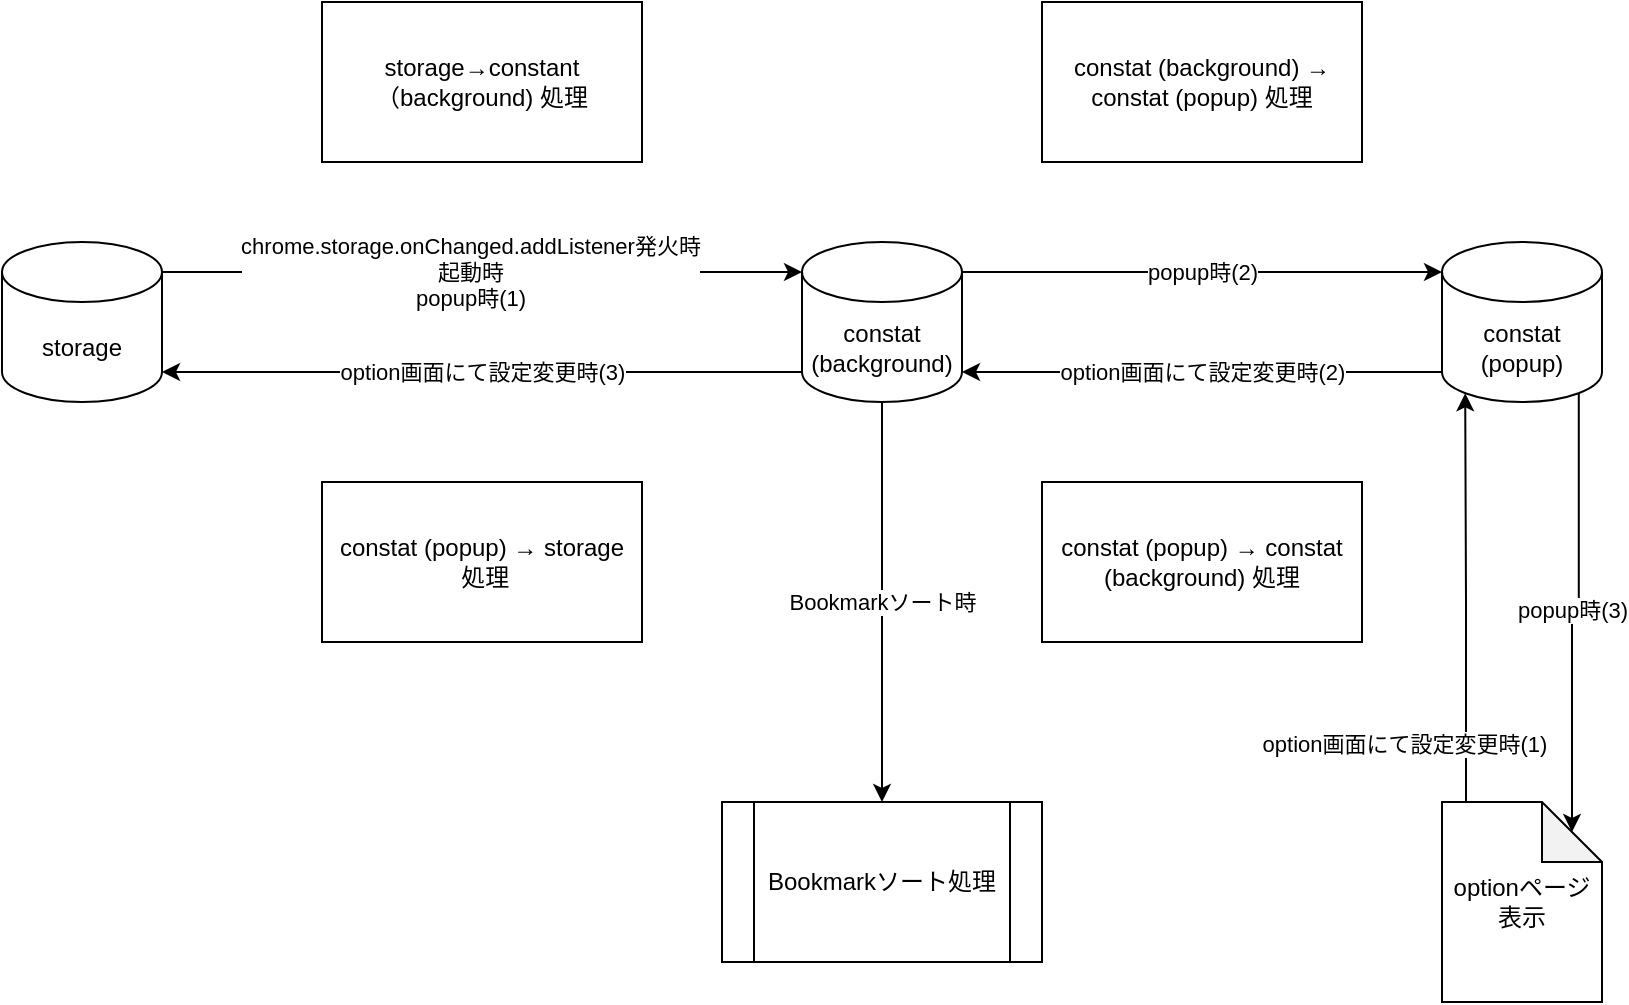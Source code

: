 <mxfile version="14.2.4" type="embed" pages="5">
    <diagram name="storage" id="58F00zRcIBFb2UCwRBtE">
        <mxGraphModel dx="1514" dy="1190" grid="1" gridSize="10" guides="1" tooltips="1" connect="1" arrows="1" fold="1" page="0" pageScale="1" pageWidth="827" pageHeight="1169" math="0" shadow="0">
            <root>
                <mxCell id="7rwBgxl0delBKILii6xo-0"/>
                <mxCell id="7rwBgxl0delBKILii6xo-1" parent="7rwBgxl0delBKILii6xo-0"/>
                <mxCell id="7rwBgxl0delBKILii6xo-2" style="edgeStyle=orthogonalEdgeStyle;rounded=0;orthogonalLoop=1;jettySize=auto;html=1;noEdgeStyle=1;orthogonal=1;exitX=1;exitY=0;exitDx=0;exitDy=15;exitPerimeter=0;" edge="1" parent="7rwBgxl0delBKILii6xo-1" source="7rwBgxl0delBKILii6xo-4" target="7rwBgxl0delBKILii6xo-9">
                    <mxGeometry relative="1" as="geometry"/>
                </mxCell>
                <mxCell id="7rwBgxl0delBKILii6xo-3" value="chrome.storage.onChanged.addListener発火時&lt;br&gt;起動時&lt;br&gt;popup時(1)" style="edgeLabel;html=1;align=center;verticalAlign=middle;resizable=0;points=[];horizontal=1;" vertex="1" connectable="0" parent="7rwBgxl0delBKILii6xo-2">
                    <mxGeometry x="-0.136" y="-3" relative="1" as="geometry">
                        <mxPoint x="16.0" y="-3.0" as="offset"/>
                    </mxGeometry>
                </mxCell>
                <mxCell id="7rwBgxl0delBKILii6xo-4" value="storage" style="shape=cylinder3;whiteSpace=wrap;html=1;boundedLbl=1;backgroundOutline=1;size=15;" vertex="1" parent="7rwBgxl0delBKILii6xo-1">
                    <mxGeometry x="-200" width="80" height="80" as="geometry"/>
                </mxCell>
                <mxCell id="7rwBgxl0delBKILii6xo-5" value="option画面にて設定変更時(2)" style="edgeStyle=orthogonalEdgeStyle;rounded=0;orthogonalLoop=1;jettySize=auto;html=1;noEdgeStyle=1;orthogonal=1;entryX=1;entryY=1;entryDx=0;entryDy=-15;entryPerimeter=0;" edge="1" parent="7rwBgxl0delBKILii6xo-1" source="7rwBgxl0delBKILii6xo-11" target="7rwBgxl0delBKILii6xo-9">
                    <mxGeometry relative="1" as="geometry"/>
                </mxCell>
                <mxCell id="7rwBgxl0delBKILii6xo-7" value="popup時(2)" style="edgeStyle=orthogonalEdgeStyle;rounded=0;orthogonalLoop=1;jettySize=auto;html=1;noEdgeStyle=1;orthogonal=1;exitX=1;exitY=0;exitDx=0;exitDy=15;exitPerimeter=0;" edge="1" parent="7rwBgxl0delBKILii6xo-1" source="7rwBgxl0delBKILii6xo-9" target="7rwBgxl0delBKILii6xo-11">
                    <mxGeometry relative="1" as="geometry">
                        <mxPoint as="offset"/>
                    </mxGeometry>
                </mxCell>
                <mxCell id="7rwBgxl0delBKILii6xo-8" value="Bookmarkソート時" style="edgeStyle=orthogonalEdgeStyle;rounded=0;orthogonalLoop=1;jettySize=auto;html=1;" edge="1" parent="7rwBgxl0delBKILii6xo-1" source="7rwBgxl0delBKILii6xo-9" target="7rwBgxl0delBKILii6xo-13">
                    <mxGeometry relative="1" as="geometry"/>
                </mxCell>
                <mxCell id="7rwBgxl0delBKILii6xo-17" value="option画面にて設定変更時(3)" style="edgeStyle=orthogonalEdgeStyle;rounded=0;orthogonalLoop=1;jettySize=auto;html=1;entryX=1;entryY=1;entryDx=0;entryDy=-15;entryPerimeter=0;exitX=0;exitY=1;exitDx=0;exitDy=-15;exitPerimeter=0;" edge="1" parent="7rwBgxl0delBKILii6xo-1" source="7rwBgxl0delBKILii6xo-9" target="7rwBgxl0delBKILii6xo-4">
                    <mxGeometry relative="1" as="geometry"/>
                </mxCell>
                <mxCell id="7rwBgxl0delBKILii6xo-9" value="constat&lt;br&gt;(background)" style="shape=cylinder3;whiteSpace=wrap;html=1;boundedLbl=1;backgroundOutline=1;size=15;" vertex="1" parent="7rwBgxl0delBKILii6xo-1">
                    <mxGeometry x="200" width="80" height="80" as="geometry"/>
                </mxCell>
                <mxCell id="7rwBgxl0delBKILii6xo-10" value="popup時(3)" style="edgeStyle=orthogonalEdgeStyle;rounded=0;orthogonalLoop=1;jettySize=auto;html=1;exitX=0.855;exitY=1;exitDx=0;exitDy=-4.35;exitPerimeter=0;entryX=0;entryY=0;entryDx=65;entryDy=15;entryPerimeter=0;" edge="1" parent="7rwBgxl0delBKILii6xo-1" source="7rwBgxl0delBKILii6xo-11" target="7rwBgxl0delBKILii6xo-12">
                    <mxGeometry relative="1" as="geometry">
                        <mxPoint x="588" y="240" as="targetPoint"/>
                    </mxGeometry>
                </mxCell>
                <mxCell id="7rwBgxl0delBKILii6xo-11" value="constat&lt;br&gt;(popup)" style="shape=cylinder3;whiteSpace=wrap;html=1;boundedLbl=1;backgroundOutline=1;size=15;" vertex="1" parent="7rwBgxl0delBKILii6xo-1">
                    <mxGeometry x="520" width="80" height="80" as="geometry"/>
                </mxCell>
                <mxCell id="7rwBgxl0delBKILii6xo-20" value="option画面にて設定変更時(1)" style="edgeStyle=orthogonalEdgeStyle;rounded=0;orthogonalLoop=1;jettySize=auto;html=1;entryX=0.145;entryY=1;entryDx=0;entryDy=-4.35;entryPerimeter=0;exitX=0.15;exitY=0.01;exitDx=0;exitDy=0;exitPerimeter=0;" edge="1" parent="7rwBgxl0delBKILii6xo-1" source="7rwBgxl0delBKILii6xo-12" target="7rwBgxl0delBKILii6xo-11">
                    <mxGeometry x="-0.699" y="32" relative="1" as="geometry">
                        <mxPoint x="1" y="1" as="offset"/>
                    </mxGeometry>
                </mxCell>
                <mxCell id="7rwBgxl0delBKILii6xo-12" value="optionページ表示" style="shape=note;whiteSpace=wrap;html=1;backgroundOutline=1;darkOpacity=0.05;" vertex="1" parent="7rwBgxl0delBKILii6xo-1">
                    <mxGeometry x="520" y="280" width="80" height="100" as="geometry"/>
                </mxCell>
                <mxCell id="7rwBgxl0delBKILii6xo-13" value="Bookmarkソート処理" style="shape=process;whiteSpace=wrap;html=1;backgroundOutline=1;" vertex="1" parent="7rwBgxl0delBKILii6xo-1">
                    <mxGeometry x="160" y="280" width="160" height="80" as="geometry"/>
                </mxCell>
                <mxCell id="7rwBgxl0delBKILii6xo-14" value="storage→constant（background) 処理" style="rounded=0;whiteSpace=wrap;html=1;" vertex="1" parent="7rwBgxl0delBKILii6xo-1">
                    <mxGeometry x="-40" y="-120" width="160" height="80" as="geometry"/>
                </mxCell>
                <mxCell id="7rwBgxl0delBKILii6xo-15" value="constat (background) → constat (popup) 処理" style="rounded=0;whiteSpace=wrap;html=1;" vertex="1" parent="7rwBgxl0delBKILii6xo-1">
                    <mxGeometry x="320" y="-120" width="160" height="80" as="geometry"/>
                </mxCell>
                <mxCell id="7rwBgxl0delBKILii6xo-16" value="constat (popup)&amp;nbsp;→&amp;nbsp;storage&lt;br&gt;&amp;nbsp;処理" style="rounded=0;whiteSpace=wrap;html=1;" vertex="1" parent="7rwBgxl0delBKILii6xo-1">
                    <mxGeometry x="-40" y="120" width="160" height="80" as="geometry"/>
                </mxCell>
                <mxCell id="7rwBgxl0delBKILii6xo-19" value="constat (popup) → constat (background) 処理" style="rounded=0;whiteSpace=wrap;html=1;" vertex="1" parent="7rwBgxl0delBKILii6xo-1">
                    <mxGeometry x="320" y="120" width="160" height="80" as="geometry"/>
                </mxCell>
            </root>
        </mxGraphModel>
    </diagram>
    <diagram id="y0uw9rWYx2l4yKTMAj4F" name="Class diagram">
        <mxGraphModel dx="1114" dy="790" grid="1" gridSize="10" guides="1" tooltips="1" connect="1" arrows="1" fold="1" page="0" pageScale="1" pageWidth="827" pageHeight="1169" math="0" shadow="0">
            <root>
                <mxCell id="VcfuuTx357C6deGKTtjn-0"/>
                <mxCell id="VcfuuTx357C6deGKTtjn-1" parent="VcfuuTx357C6deGKTtjn-0"/>
                <mxCell id="2i-e0H_Hf7XHh9N_RgGq-8" style="edgeStyle=orthogonalEdgeStyle;rounded=0;orthogonalLoop=1;jettySize=auto;html=1;startArrow=none;startFill=0;endArrow=classic;endFill=1;noEdgeStyle=1;orthogonal=1;" parent="VcfuuTx357C6deGKTtjn-1" source="MZ_huUYpxMiRR9woeEHV-0" target="Ddwmpe-TnMiRihkDGdO9-0" edge="1">
                    <mxGeometry relative="1" as="geometry">
                        <Array as="points">
                            <mxPoint x="40" y="292"/>
                            <mxPoint x="40" y="330"/>
                            <mxPoint x="40" y="530"/>
                            <mxPoint x="40" y="530"/>
                            <mxPoint x="40" y="730"/>
                            <mxPoint x="72.5" y="768"/>
                        </Array>
                    </mxGeometry>
                </mxCell>
                <mxCell id="MZ_huUYpxMiRR9woeEHV-0" value="trigger.js" style="shape=note;whiteSpace=wrap;html=1;backgroundOutline=1;darkOpacity=0.05;" parent="VcfuuTx357C6deGKTtjn-1" vertex="1">
                    <mxGeometry y="180" width="80" height="100" as="geometry"/>
                </mxCell>
                <mxCell id="2i-e0H_Hf7XHh9N_RgGq-0" style="edgeStyle=orthogonalEdgeStyle;rounded=0;orthogonalLoop=1;jettySize=auto;html=1;noEdgeStyle=1;orthogonal=1;" parent="VcfuuTx357C6deGKTtjn-1" source="MZ_huUYpxMiRR9woeEHV-1" target="xda8yOPGz0SYs2gmApcZ-0" edge="1">
                    <mxGeometry relative="1" as="geometry">
                        <Array as="points">
                            <mxPoint x="135" y="1092"/>
                            <mxPoint x="165" y="1168"/>
                        </Array>
                    </mxGeometry>
                </mxCell>
                <mxCell id="2i-e0H_Hf7XHh9N_RgGq-1" style="edgeStyle=orthogonalEdgeStyle;rounded=0;orthogonalLoop=1;jettySize=auto;html=1;noEdgeStyle=1;orthogonal=1;" parent="VcfuuTx357C6deGKTtjn-1" source="MZ_huUYpxMiRR9woeEHV-1" target="xda8yOPGz0SYs2gmApcZ-1" edge="1">
                    <mxGeometry relative="1" as="geometry">
                        <Array as="points">
                            <mxPoint x="100" y="1092"/>
                            <mxPoint x="55" y="1168"/>
                        </Array>
                    </mxGeometry>
                </mxCell>
                <mxCell id="MZ_huUYpxMiRR9woeEHV-1" value="observer.js" style="shape=note;whiteSpace=wrap;html=1;backgroundOutline=1;darkOpacity=0.05;" parent="VcfuuTx357C6deGKTtjn-1" vertex="1">
                    <mxGeometry x="77.5" y="980" width="80" height="100" as="geometry"/>
                </mxCell>
                <mxCell id="5nhEzTgo1R7D6BdqEd6k-8" style="edgeStyle=orthogonalEdgeStyle;rounded=0;orthogonalLoop=1;jettySize=auto;html=1;noEdgeStyle=1;orthogonal=1;dashed=1;" parent="VcfuuTx357C6deGKTtjn-1" source="Ddwmpe-TnMiRihkDGdO9-0" target="MZ_huUYpxMiRR9woeEHV-1" edge="1">
                    <mxGeometry relative="1" as="geometry">
                        <Array as="points">
                            <mxPoint x="90" y="892"/>
                            <mxPoint x="100" y="968"/>
                        </Array>
                    </mxGeometry>
                </mxCell>
                <mxCell id="Ddwmpe-TnMiRihkDGdO9-0" value="constant.js" style="shape=note;whiteSpace=wrap;html=1;backgroundOutline=1;darkOpacity=0.05;" parent="VcfuuTx357C6deGKTtjn-1" vertex="1">
                    <mxGeometry x="50" y="780" width="80" height="100" as="geometry"/>
                </mxCell>
                <mxCell id="xda8yOPGz0SYs2gmApcZ-0" value="bookmark&lt;br&gt;sorter.js" style="shape=note;whiteSpace=wrap;html=1;backgroundOutline=1;darkOpacity=0.05;" parent="VcfuuTx357C6deGKTtjn-1" vertex="1">
                    <mxGeometry x="125" y="1180" width="80" height="100" as="geometry"/>
                </mxCell>
                <mxCell id="5nhEzTgo1R7D6BdqEd6k-10" style="edgeStyle=orthogonalEdgeStyle;rounded=0;orthogonalLoop=1;jettySize=auto;html=1;noEdgeStyle=1;orthogonal=1;" parent="VcfuuTx357C6deGKTtjn-1" source="xda8yOPGz0SYs2gmApcZ-1" target="5nhEzTgo1R7D6BdqEd6k-9" edge="1">
                    <mxGeometry relative="1" as="geometry">
                        <Array as="points">
                            <mxPoint x="55" y="1292"/>
                            <mxPoint x="55" y="1368"/>
                        </Array>
                    </mxGeometry>
                </mxCell>
                <mxCell id="xda8yOPGz0SYs2gmApcZ-1" value="aggregate.js" style="shape=note;whiteSpace=wrap;html=1;backgroundOutline=1;darkOpacity=0.05;" parent="VcfuuTx357C6deGKTtjn-1" vertex="1">
                    <mxGeometry x="15" y="1180" width="80" height="100" as="geometry"/>
                </mxCell>
                <mxCell id="5nhEzTgo1R7D6BdqEd6k-2" style="edgeStyle=orthogonalEdgeStyle;rounded=0;orthogonalLoop=1;jettySize=auto;html=1;noEdgeStyle=1;orthogonal=1;" parent="VcfuuTx357C6deGKTtjn-1" source="5nhEzTgo1R7D6BdqEd6k-0" target="5nhEzTgo1R7D6BdqEd6k-1" edge="1">
                    <mxGeometry relative="1" as="geometry">
                        <Array as="points">
                            <mxPoint x="110" y="492"/>
                            <mxPoint x="110" y="568"/>
                        </Array>
                    </mxGeometry>
                </mxCell>
                <mxCell id="5nhEzTgo1R7D6BdqEd6k-0" value="option&lt;br&gt;/sender.js" style="shape=note;whiteSpace=wrap;html=1;backgroundOutline=1;darkOpacity=0.05;" parent="VcfuuTx357C6deGKTtjn-1" vertex="1">
                    <mxGeometry x="70" y="380" width="80" height="100" as="geometry"/>
                </mxCell>
                <mxCell id="5nhEzTgo1R7D6BdqEd6k-3" style="edgeStyle=orthogonalEdgeStyle;rounded=0;orthogonalLoop=1;jettySize=auto;html=1;noEdgeStyle=1;orthogonal=1;" parent="VcfuuTx357C6deGKTtjn-1" source="5nhEzTgo1R7D6BdqEd6k-1" target="Ddwmpe-TnMiRihkDGdO9-0" edge="1">
                    <mxGeometry relative="1" as="geometry">
                        <Array as="points">
                            <mxPoint x="110" y="692"/>
                            <mxPoint x="107.5" y="768"/>
                        </Array>
                    </mxGeometry>
                </mxCell>
                <mxCell id="5nhEzTgo1R7D6BdqEd6k-1" value="option&lt;br&gt;/receiver.js" style="shape=note;whiteSpace=wrap;html=1;backgroundOutline=1;darkOpacity=0.05;" parent="VcfuuTx357C6deGKTtjn-1" vertex="1">
                    <mxGeometry x="70" y="580" width="80" height="100" as="geometry"/>
                </mxCell>
                <mxCell id="5nhEzTgo1R7D6BdqEd6k-5" style="edgeStyle=orthogonalEdgeStyle;rounded=0;orthogonalLoop=1;jettySize=auto;html=1;noEdgeStyle=1;orthogonal=1;" parent="VcfuuTx357C6deGKTtjn-1" source="5nhEzTgo1R7D6BdqEd6k-4" target="MZ_huUYpxMiRR9woeEHV-0" edge="1">
                    <mxGeometry relative="1" as="geometry">
                        <Array as="points">
                            <mxPoint x="113.333" y="92"/>
                            <mxPoint x="40" y="168"/>
                        </Array>
                    </mxGeometry>
                </mxCell>
                <mxCell id="5nhEzTgo1R7D6BdqEd6k-6" style="edgeStyle=orthogonalEdgeStyle;rounded=0;orthogonalLoop=1;jettySize=auto;html=1;noEdgeStyle=1;orthogonal=1;" parent="VcfuuTx357C6deGKTtjn-1" source="5nhEzTgo1R7D6BdqEd6k-4" target="MZ_huUYpxMiRR9woeEHV-1" edge="1">
                    <mxGeometry relative="1" as="geometry">
                        <Array as="points">
                            <mxPoint x="186.667" y="92"/>
                            <mxPoint x="220" y="130"/>
                            <mxPoint x="220" y="330"/>
                            <mxPoint x="220" y="330"/>
                            <mxPoint x="220" y="530"/>
                            <mxPoint x="220" y="530"/>
                            <mxPoint x="220" y="730"/>
                            <mxPoint x="220" y="730"/>
                            <mxPoint x="220" y="930"/>
                            <mxPoint x="135" y="968"/>
                        </Array>
                    </mxGeometry>
                </mxCell>
                <mxCell id="5nhEzTgo1R7D6BdqEd6k-7" style="edgeStyle=orthogonalEdgeStyle;rounded=0;orthogonalLoop=1;jettySize=auto;html=1;noEdgeStyle=1;orthogonal=1;" parent="VcfuuTx357C6deGKTtjn-1" source="5nhEzTgo1R7D6BdqEd6k-11" target="5nhEzTgo1R7D6BdqEd6k-0" edge="1">
                    <mxGeometry relative="1" as="geometry">
                        <Array as="points">
                            <mxPoint x="150" y="292"/>
                            <mxPoint x="110" y="368"/>
                        </Array>
                    </mxGeometry>
                </mxCell>
                <mxCell id="5nhEzTgo1R7D6BdqEd6k-12" style="edgeStyle=orthogonalEdgeStyle;rounded=0;orthogonalLoop=1;jettySize=auto;html=1;noEdgeStyle=1;orthogonal=1;" parent="VcfuuTx357C6deGKTtjn-1" source="5nhEzTgo1R7D6BdqEd6k-4" target="5nhEzTgo1R7D6BdqEd6k-11" edge="1">
                    <mxGeometry relative="1" as="geometry">
                        <Array as="points">
                            <mxPoint x="150" y="94"/>
                            <mxPoint x="150" y="168"/>
                        </Array>
                    </mxGeometry>
                </mxCell>
                <mxCell id="5nhEzTgo1R7D6BdqEd6k-4" value="base" style="ellipse;whiteSpace=wrap;html=1;" parent="VcfuuTx357C6deGKTtjn-1" vertex="1">
                    <mxGeometry x="90" width="120" height="80" as="geometry"/>
                </mxCell>
                <mxCell id="5nhEzTgo1R7D6BdqEd6k-9" value="setVisitPoint.js" style="shape=note;whiteSpace=wrap;html=1;backgroundOutline=1;darkOpacity=0.05;" parent="VcfuuTx357C6deGKTtjn-1" vertex="1">
                    <mxGeometry x="2.5" y="1380" width="105" height="100" as="geometry"/>
                </mxCell>
                <mxCell id="5nhEzTgo1R7D6BdqEd6k-11" value="option.html" style="shape=note;whiteSpace=wrap;html=1;backgroundOutline=1;darkOpacity=0.05;" parent="VcfuuTx357C6deGKTtjn-1" vertex="1">
                    <mxGeometry x="110" y="180" width="80" height="100" as="geometry"/>
                </mxCell>
            </root>
        </mxGraphModel>
    </diagram>
    <diagram name="Flow Chart 2.3.5" id="TchEWKc1IP5hT97KWRJ3">
        &#xa;        &#xa;&#xa;
        <mxGraphModel dx="1591" dy="1129" grid="1" gridSize="10" guides="1" tooltips="1" connect="1" arrows="1" fold="1" page="0" pageScale="1" pageWidth="827" pageHeight="1169" math="0" shadow="0">
            &#xa;            &#xa;&#xa;
            <root>
                &#xa;                &#xa;&#xa;
                <mxCell id="sz4gvAt_zWbiklJf3Lrj-0"/>
                &#xa;                &#xa;&#xa;
                <mxCell id="sz4gvAt_zWbiklJf3Lrj-1" parent="sz4gvAt_zWbiklJf3Lrj-0"/>
                &#xa;                &#xa;&#xa;
                <mxCell id="sz4gvAt_zWbiklJf3Lrj-2" style="edgeStyle=orthogonalEdgeStyle;rounded=0;orthogonalLoop=1;jettySize=auto;html=1;endArrow=classic;endFill=1;noEdgeStyle=1;orthogonal=1;exitX=1;exitY=0;exitDx=0;exitDy=0;" edge="1" parent="sz4gvAt_zWbiklJf3Lrj-1" source="sz4gvAt_zWbiklJf3Lrj-23" target="sz4gvAt_zWbiklJf3Lrj-7">
                    &#xa;                    &#xa;&#xa;
                    <mxGeometry relative="1" as="geometry">
                        &#xa;                        &#xa;&#xa;
                        <mxPoint x="617.5" y="580" as="sourcePoint"/>
                        &#xa;                        &#xa;&#xa;
                        <Array as="points">
                            &#xa;                            &#xa;&#xa;
                            <mxPoint x="451.25" y="1048"/>
                            &#xa;                            &#xa;&#xa;
                            <mxPoint x="680" y="1010"/>
                            &#xa;                            &#xa;&#xa;
                            <mxPoint x="680" y="850"/>
                            &#xa;                            &#xa;&#xa;
                            <mxPoint x="680" y="850"/>
                            &#xa;                            &#xa;&#xa;
                            <mxPoint x="680" y="690"/>
                            &#xa;                            &#xa;&#xa;
                            <mxPoint x="680" y="690"/>
                            &#xa;                            &#xa;&#xa;
                            <mxPoint x="680" y="530"/>
                            &#xa;                            &#xa;&#xa;
                            <mxPoint x="680" y="530"/>
                            &#xa;                            &#xa;&#xa;
                            <mxPoint x="680" y="240"/>
                            &#xa;                            &#xa;&#xa;
                            <mxPoint x="605" y="202"/>
                            &#xa;                            &#xa;&#xa;
                        </Array>
                        &#xa;                        &#xa;&#xa;
                    </mxGeometry>
                    &#xa;                    &#xa;&#xa;
                </mxCell>
                &#xa;                &#xa;&#xa;
                <mxCell id="sz4gvAt_zWbiklJf3Lrj-3" value="&lt;span&gt;処理の種類・数&lt;/span&gt;" style="shape=cylinder3;whiteSpace=wrap;html=1;boundedLbl=1;backgroundOutline=1;size=15;" vertex="1" parent="sz4gvAt_zWbiklJf3Lrj-1">
                    &#xa;                    &#xa;&#xa;
                    <mxGeometry x="740" width="180" height="80" as="geometry"/>
                    &#xa;                    &#xa;&#xa;
                </mxCell>
                &#xa;                &#xa;&#xa;
                <mxCell id="sz4gvAt_zWbiklJf3Lrj-4" style="edgeStyle=orthogonalEdgeStyle;rounded=0;orthogonalLoop=1;jettySize=auto;html=1;endArrow=classic;endFill=1;noEdgeStyle=1;orthogonal=1;" edge="1" parent="sz4gvAt_zWbiklJf3Lrj-1" source="sz4gvAt_zWbiklJf3Lrj-20" target="sz4gvAt_zWbiklJf3Lrj-27">
                    &#xa;                    &#xa;&#xa;
                    <mxGeometry relative="1" as="geometry">
                        &#xa;                        &#xa;&#xa;
                        <Array as="points">
                            &#xa;                            &#xa;&#xa;
                            <mxPoint x="545" y="492"/>
                            &#xa;                            &#xa;&#xa;
                            <mxPoint x="525" y="568"/>
                            &#xa;                            &#xa;&#xa;
                        </Array>
                        &#xa;                        &#xa;&#xa;
                        <mxPoint x="525" y="580" as="targetPoint"/>
                        &#xa;                        &#xa;&#xa;
                    </mxGeometry>
                    &#xa;                    &#xa;&#xa;
                </mxCell>
                &#xa;                &#xa;&#xa;
                <mxCell id="sz4gvAt_zWbiklJf3Lrj-5" style="edgeStyle=orthogonalEdgeStyle;rounded=0;orthogonalLoop=1;jettySize=auto;html=1;endArrow=classic;endFill=1;noEdgeStyle=1;orthogonal=1;" edge="1" parent="sz4gvAt_zWbiklJf3Lrj-1" source="sz4gvAt_zWbiklJf3Lrj-7" target="sz4gvAt_zWbiklJf3Lrj-15">
                    &#xa;                    &#xa;&#xa;
                    <mxGeometry relative="1" as="geometry">
                        &#xa;                        &#xa;&#xa;
                        <Array as="points">
                            &#xa;                            &#xa;&#xa;
                            <mxPoint x="485" y="202"/>
                            &#xa;                            &#xa;&#xa;
                            <mxPoint x="315" y="278"/>
                            &#xa;                            &#xa;&#xa;
                        </Array>
                        &#xa;                        &#xa;&#xa;
                    </mxGeometry>
                    &#xa;                    &#xa;&#xa;
                </mxCell>
                &#xa;                &#xa;&#xa;
                <mxCell id="sz4gvAt_zWbiklJf3Lrj-6" value="No" style="edgeLabel;html=1;align=center;verticalAlign=middle;resizable=0;points=[];" vertex="1" connectable="0" parent="sz4gvAt_zWbiklJf3Lrj-5">
                    &#xa;                    &#xa;&#xa;
                    <mxGeometry x="-0.32" relative="1" as="geometry">
                        &#xa;                        &#xa;&#xa;
                        <mxPoint as="offset"/>
                        &#xa;                        &#xa;&#xa;
                    </mxGeometry>
                    &#xa;                    &#xa;&#xa;
                </mxCell>
                &#xa;                &#xa;&#xa;
                <mxCell id="sz4gvAt_zWbiklJf3Lrj-7" value="処理の数&amp;gt;0&lt;br&gt;&amp;amp;&lt;br&gt;処理実行フラグ=false" style="rhombus;whiteSpace=wrap;html=1;" vertex="1" parent="sz4gvAt_zWbiklJf3Lrj-1">
                    &#xa;                    &#xa;&#xa;
                    <mxGeometry x="450" width="190" height="190" as="geometry"/>
                    &#xa;                    &#xa;&#xa;
                </mxCell>
                &#xa;                &#xa;&#xa;
                <mxCell id="sz4gvAt_zWbiklJf3Lrj-8" style="edgeStyle=orthogonalEdgeStyle;rounded=0;orthogonalLoop=1;jettySize=auto;html=1;endArrow=classic;endFill=1;noEdgeStyle=1;orthogonal=1;" edge="1" parent="sz4gvAt_zWbiklJf3Lrj-1" source="sz4gvAt_zWbiklJf3Lrj-9" target="sz4gvAt_zWbiklJf3Lrj-25">
                    &#xa;                    &#xa;&#xa;
                    <mxGeometry relative="1" as="geometry">
                        &#xa;                        &#xa;&#xa;
                        <mxPoint x="590" y="1020" as="targetPoint"/>
                        &#xa;                        &#xa;&#xa;
                        <Array as="points">
                            &#xa;                            &#xa;&#xa;
                            <mxPoint x="560" y="812"/>
                            &#xa;                            &#xa;&#xa;
                            <mxPoint x="465" y="888"/>
                            &#xa;                            &#xa;&#xa;
                        </Array>
                        &#xa;                        &#xa;&#xa;
                    </mxGeometry>
                    &#xa;                    &#xa;&#xa;
                </mxCell>
                &#xa;                &#xa;&#xa;
                <mxCell id="sz4gvAt_zWbiklJf3Lrj-9" value="実処理" style="shape=process;whiteSpace=wrap;html=1;backgroundOutline=1;" vertex="1" parent="sz4gvAt_zWbiklJf3Lrj-1">
                    &#xa;                    &#xa;&#xa;
                    <mxGeometry x="500" y="740" width="120" height="60" as="geometry"/>
                    &#xa;                    &#xa;&#xa;
                </mxCell>
                &#xa;                &#xa;&#xa;
                <mxCell id="sz4gvAt_zWbiklJf3Lrj-10" value="処理実行フラグ" style="shape=cylinder3;whiteSpace=wrap;html=1;boundedLbl=1;backgroundOutline=1;size=15;" vertex="1" parent="sz4gvAt_zWbiklJf3Lrj-1">
                    &#xa;                    &#xa;&#xa;
                    <mxGeometry x="980" width="200" height="80" as="geometry"/>
                    &#xa;                    &#xa;&#xa;
                </mxCell>
                &#xa;                &#xa;&#xa;
                <mxCell id="sz4gvAt_zWbiklJf3Lrj-11" style="edgeStyle=orthogonalEdgeStyle;rounded=0;orthogonalLoop=1;jettySize=auto;html=1;endArrow=classic;endFill=1;noEdgeStyle=1;orthogonal=1;" edge="1" parent="sz4gvAt_zWbiklJf3Lrj-1" source="sz4gvAt_zWbiklJf3Lrj-15" target="sz4gvAt_zWbiklJf3Lrj-17">
                    &#xa;                    &#xa;&#xa;
                    <mxGeometry relative="1" as="geometry">
                        &#xa;                        &#xa;&#xa;
                        <Array as="points">
                            &#xa;                            &#xa;&#xa;
                            <mxPoint x="270" y="492"/>
                            &#xa;                            &#xa;&#xa;
                            <mxPoint x="318.75" y="568"/>
                            &#xa;                            &#xa;&#xa;
                        </Array>
                        &#xa;                        &#xa;&#xa;
                        <mxPoint x="318.75" y="580" as="targetPoint"/>
                        &#xa;                        &#xa;&#xa;
                    </mxGeometry>
                    &#xa;                    &#xa;&#xa;
                </mxCell>
                &#xa;                &#xa;&#xa;
                <mxCell id="sz4gvAt_zWbiklJf3Lrj-12" value="Yes" style="edgeLabel;html=1;align=center;verticalAlign=middle;resizable=0;points=[];" vertex="1" connectable="0" parent="sz4gvAt_zWbiklJf3Lrj-11">
                    &#xa;                    &#xa;&#xa;
                    <mxGeometry x="-0.245" y="2" relative="1" as="geometry">
                        &#xa;                        &#xa;&#xa;
                        <mxPoint x="-3.29" y="-19.81" as="offset"/>
                        &#xa;                        &#xa;&#xa;
                    </mxGeometry>
                    &#xa;                    &#xa;&#xa;
                </mxCell>
                &#xa;                &#xa;&#xa;
                <mxCell id="sz4gvAt_zWbiklJf3Lrj-13" style="edgeStyle=orthogonalEdgeStyle;rounded=0;orthogonalLoop=1;jettySize=auto;html=1;endArrow=classic;endFill=1;noEdgeStyle=1;orthogonal=1;" edge="1" parent="sz4gvAt_zWbiklJf3Lrj-1" source="sz4gvAt_zWbiklJf3Lrj-15" target="sz4gvAt_zWbiklJf3Lrj-23">
                    &#xa;                    &#xa;&#xa;
                    <mxGeometry relative="1" as="geometry">
                        &#xa;                        &#xa;&#xa;
                        <mxPoint x="560" y="580" as="targetPoint"/>
                        &#xa;                        &#xa;&#xa;
                        <Array as="points">
                            &#xa;                            &#xa;&#xa;
                            <mxPoint x="360" y="492"/>
                            &#xa;                            &#xa;&#xa;
                            <mxPoint x="415" y="530"/>
                            &#xa;                            &#xa;&#xa;
                            <mxPoint x="415" y="690"/>
                            &#xa;                            &#xa;&#xa;
                            <mxPoint x="470" y="690"/>
                            &#xa;                            &#xa;&#xa;
                            <mxPoint x="470" y="850"/>
                            &#xa;                            &#xa;&#xa;
                            <mxPoint x="355" y="850"/>
                            &#xa;                            &#xa;&#xa;
                            <mxPoint x="355" y="1010"/>
                            &#xa;                            &#xa;&#xa;
                            <mxPoint x="396.25" y="1046"/>
                            &#xa;                            &#xa;&#xa;
                        </Array>
                        &#xa;                        &#xa;&#xa;
                    </mxGeometry>
                    &#xa;                    &#xa;&#xa;
                </mxCell>
                &#xa;                &#xa;&#xa;
                <mxCell id="sz4gvAt_zWbiklJf3Lrj-14" value="No" style="edgeLabel;html=1;align=center;verticalAlign=middle;resizable=0;points=[];" vertex="1" connectable="0" parent="sz4gvAt_zWbiklJf3Lrj-13">
                    &#xa;                    &#xa;&#xa;
                    <mxGeometry x="-0.867" y="-1" relative="1" as="geometry">
                        &#xa;                        &#xa;&#xa;
                        <mxPoint x="4.44" y="-3.18" as="offset"/>
                        &#xa;                        &#xa;&#xa;
                    </mxGeometry>
                    &#xa;                    &#xa;&#xa;
                </mxCell>
                &#xa;                &#xa;&#xa;
                <mxCell id="sz4gvAt_zWbiklJf3Lrj-15" value="処理実行フラグ=true" style="rhombus;whiteSpace=wrap;html=1;" vertex="1" parent="sz4gvAt_zWbiklJf3Lrj-1">
                    &#xa;                    &#xa;&#xa;
                    <mxGeometry x="220" y="290" width="190" height="190" as="geometry"/>
                    &#xa;                    &#xa;&#xa;
                </mxCell>
                &#xa;                &#xa;&#xa;
                <mxCell id="sz4gvAt_zWbiklJf3Lrj-16" style="edgeStyle=orthogonalEdgeStyle;rounded=0;orthogonalLoop=1;jettySize=auto;html=1;endArrow=classic;endFill=1;noEdgeStyle=1;orthogonal=1;" edge="1" parent="sz4gvAt_zWbiklJf3Lrj-1" source="sz4gvAt_zWbiklJf3Lrj-17" target="sz4gvAt_zWbiklJf3Lrj-19">
                    &#xa;                    &#xa;&#xa;
                    <mxGeometry relative="1" as="geometry">
                        &#xa;                        &#xa;&#xa;
                        <Array as="points">
                            &#xa;                            &#xa;&#xa;
                            <mxPoint x="318.75" y="652"/>
                            &#xa;                            &#xa;&#xa;
                            <mxPoint x="322.5" y="728"/>
                            &#xa;                            &#xa;&#xa;
                        </Array>
                        &#xa;                        &#xa;&#xa;
                    </mxGeometry>
                    &#xa;                    &#xa;&#xa;
                </mxCell>
                &#xa;                &#xa;&#xa;
                <mxCell id="sz4gvAt_zWbiklJf3Lrj-17" value="&lt;span&gt;ブックマークの整理&lt;/span&gt;" style="shape=process;whiteSpace=wrap;html=1;backgroundOutline=1;" vertex="1" parent="sz4gvAt_zWbiklJf3Lrj-1">
                    &#xa;                    &#xa;&#xa;
                    <mxGeometry x="258.75" y="580" width="120" height="60" as="geometry"/>
                    &#xa;                    &#xa;&#xa;
                </mxCell>
                &#xa;                &#xa;&#xa;
                <mxCell id="sz4gvAt_zWbiklJf3Lrj-18" style="edgeStyle=orthogonalEdgeStyle;rounded=0;orthogonalLoop=1;jettySize=auto;html=1;endArrow=classic;endFill=1;noEdgeStyle=1;orthogonal=1;" edge="1" parent="sz4gvAt_zWbiklJf3Lrj-1" source="sz4gvAt_zWbiklJf3Lrj-19" target="sz4gvAt_zWbiklJf3Lrj-23">
                    &#xa;                    &#xa;&#xa;
                    <mxGeometry relative="1" as="geometry">
                        &#xa;                        &#xa;&#xa;
                        <Array as="points">
                            &#xa;                            &#xa;&#xa;
                            <mxPoint x="322.5" y="812"/>
                            &#xa;                            &#xa;&#xa;
                            <mxPoint x="325" y="850"/>
                            &#xa;                            &#xa;&#xa;
                            <mxPoint x="325" y="1010"/>
                            &#xa;                            &#xa;&#xa;
                            <mxPoint x="368.75" y="1048"/>
                            &#xa;                            &#xa;&#xa;
                        </Array>
                        &#xa;                        &#xa;&#xa;
                    </mxGeometry>
                    &#xa;                    &#xa;&#xa;
                </mxCell>
                &#xa;                &#xa;&#xa;
                <mxCell id="sz4gvAt_zWbiklJf3Lrj-19" value="処理実行フラグ==false" style="rounded=0;whiteSpace=wrap;html=1;" vertex="1" parent="sz4gvAt_zWbiklJf3Lrj-1">
                    &#xa;                    &#xa;&#xa;
                    <mxGeometry x="217.5" y="740" width="210" height="60" as="geometry"/>
                    &#xa;                    &#xa;&#xa;
                </mxCell>
                &#xa;                &#xa;&#xa;
                <mxCell id="sz4gvAt_zWbiklJf3Lrj-20" value="処理実行フラグ==true" style="rounded=0;whiteSpace=wrap;html=1;" vertex="1" parent="sz4gvAt_zWbiklJf3Lrj-1">
                    &#xa;                    &#xa;&#xa;
                    <mxGeometry x="440" y="355" width="210" height="60" as="geometry"/>
                    &#xa;                    &#xa;&#xa;
                </mxCell>
                &#xa;                &#xa;&#xa;
                <mxCell id="sz4gvAt_zWbiklJf3Lrj-21" style="edgeStyle=orthogonalEdgeStyle;rounded=0;orthogonalLoop=1;jettySize=auto;html=1;endArrow=classic;endFill=1;noEdgeStyle=1;orthogonal=1;" edge="1" parent="sz4gvAt_zWbiklJf3Lrj-1" source="sz4gvAt_zWbiklJf3Lrj-7" target="sz4gvAt_zWbiklJf3Lrj-20">
                    &#xa;                    &#xa;&#xa;
                    <mxGeometry relative="1" as="geometry">
                        &#xa;                        &#xa;&#xa;
                        <mxPoint x="560" y="410" as="sourcePoint"/>
                        &#xa;                        &#xa;&#xa;
                        <mxPoint x="700" y="460" as="targetPoint"/>
                        &#xa;                        &#xa;&#xa;
                        <Array as="points">
                            &#xa;                            &#xa;&#xa;
                            <mxPoint x="545" y="204"/>
                            &#xa;                            &#xa;&#xa;
                            <mxPoint x="545" y="278"/>
                            &#xa;                            &#xa;&#xa;
                        </Array>
                        &#xa;                        &#xa;&#xa;
                    </mxGeometry>
                    &#xa;                    &#xa;&#xa;
                </mxCell>
                &#xa;                &#xa;&#xa;
                <mxCell id="sz4gvAt_zWbiklJf3Lrj-22" value="Yes" style="edgeLabel;html=1;align=center;verticalAlign=middle;resizable=0;points=[];" vertex="1" connectable="0" parent="sz4gvAt_zWbiklJf3Lrj-21">
                    &#xa;                    &#xa;&#xa;
                    <mxGeometry x="-0.388" y="3" relative="1" as="geometry">
                        &#xa;                        &#xa;&#xa;
                        <mxPoint x="-3" y="-0.83" as="offset"/>
                        &#xa;                        &#xa;&#xa;
                    </mxGeometry>
                    &#xa;                    &#xa;&#xa;
                </mxCell>
                &#xa;                &#xa;&#xa;
                <mxCell id="sz4gvAt_zWbiklJf3Lrj-23" value="&lt;span&gt;監視処理（常駐）&lt;/span&gt;" style="ellipse;whiteSpace=wrap;html=1;" vertex="1" parent="sz4gvAt_zWbiklJf3Lrj-1">
                    &#xa;                    &#xa;&#xa;
                    <mxGeometry x="350" y="1060" width="120" height="80" as="geometry"/>
                    &#xa;                    &#xa;&#xa;
                </mxCell>
                &#xa;                &#xa;&#xa;
                <mxCell id="sz4gvAt_zWbiklJf3Lrj-24" style="edgeStyle=orthogonalEdgeStyle;rounded=0;orthogonalLoop=1;jettySize=auto;html=1;endArrow=classic;endFill=1;noEdgeStyle=1;orthogonal=1;" edge="1" parent="sz4gvAt_zWbiklJf3Lrj-1" source="sz4gvAt_zWbiklJf3Lrj-25" target="sz4gvAt_zWbiklJf3Lrj-23">
                    &#xa;                    &#xa;&#xa;
                    <mxGeometry relative="1" as="geometry">
                        &#xa;                        &#xa;&#xa;
                        <Array as="points">
                            &#xa;                            &#xa;&#xa;
                            <mxPoint x="465" y="972"/>
                            &#xa;                            &#xa;&#xa;
                            <mxPoint x="423.75" y="1046"/>
                            &#xa;                            &#xa;&#xa;
                        </Array>
                        &#xa;                        &#xa;&#xa;
                        <mxPoint x="465" y="1220" as="targetPoint"/>
                        &#xa;                        &#xa;&#xa;
                    </mxGeometry>
                    &#xa;                    &#xa;&#xa;
                </mxCell>
                &#xa;                &#xa;&#xa;
                <mxCell id="sz4gvAt_zWbiklJf3Lrj-25" value="処理を実施した奴を削除" style="rounded=0;whiteSpace=wrap;html=1;" vertex="1" parent="sz4gvAt_zWbiklJf3Lrj-1">
                    &#xa;                    &#xa;&#xa;
                    <mxGeometry x="385" y="900" width="160" height="60" as="geometry"/>
                    &#xa;                    &#xa;&#xa;
                </mxCell>
                &#xa;                &#xa;&#xa;
                <mxCell id="sz4gvAt_zWbiklJf3Lrj-26" style="edgeStyle=orthogonalEdgeStyle;rounded=0;orthogonalLoop=1;jettySize=auto;html=1;noEdgeStyle=1;orthogonal=1;" edge="1" parent="sz4gvAt_zWbiklJf3Lrj-1" source="sz4gvAt_zWbiklJf3Lrj-27" target="sz4gvAt_zWbiklJf3Lrj-9">
                    &#xa;                    &#xa;&#xa;
                    <mxGeometry relative="1" as="geometry">
                        &#xa;                        &#xa;&#xa;
                        <mxPoint x="525" y="800" as="sourcePoint"/>
                        &#xa;                        &#xa;&#xa;
                        <Array as="points">
                            &#xa;                            &#xa;&#xa;
                            <mxPoint x="525" y="652"/>
                            &#xa;                            &#xa;&#xa;
                            <mxPoint x="560" y="728"/>
                            &#xa;                            &#xa;&#xa;
                        </Array>
                        &#xa;                        &#xa;&#xa;
                    </mxGeometry>
                    &#xa;                    &#xa;&#xa;
                </mxCell>
                &#xa;                &#xa;&#xa;
                <mxCell id="sz4gvAt_zWbiklJf3Lrj-27" value="処理の種類を分類" style="whiteSpace=wrap;html=1;" vertex="1" parent="sz4gvAt_zWbiklJf3Lrj-1">
                    &#xa;                    &#xa;&#xa;
                    <mxGeometry x="465" y="580" width="120" height="60" as="geometry"/>
                    &#xa;                    &#xa;&#xa;
                </mxCell>
                &#xa;                &#xa;&#xa;
                <mxCell id="sz4gvAt_zWbiklJf3Lrj-28" value="Trigger" style="ellipse;whiteSpace=wrap;html=1;" vertex="1" parent="sz4gvAt_zWbiklJf3Lrj-1">
                    &#xa;                    &#xa;&#xa;
                    <mxGeometry x="20" width="120" height="80" as="geometry"/>
                    &#xa;                    &#xa;&#xa;
                </mxCell>
                &#xa;                &#xa;&#xa;
                <mxCell id="sz4gvAt_zWbiklJf3Lrj-29" value="処理の種類をDBに追加" style="rounded=0;whiteSpace=wrap;html=1;" vertex="1" parent="sz4gvAt_zWbiklJf3Lrj-1">
                    &#xa;                    &#xa;&#xa;
                    <mxGeometry y="180" width="160" height="60" as="geometry"/>
                    &#xa;                    &#xa;&#xa;
                </mxCell>
                &#xa;                &#xa;&#xa;
                <mxCell id="sz4gvAt_zWbiklJf3Lrj-30" style="edgeStyle=orthogonalEdgeStyle;rounded=0;orthogonalLoop=1;jettySize=auto;html=1;endArrow=classic;endFill=1;noEdgeStyle=1;orthogonal=1;" edge="1" parent="sz4gvAt_zWbiklJf3Lrj-1" source="sz4gvAt_zWbiklJf3Lrj-28" target="sz4gvAt_zWbiklJf3Lrj-29">
                    &#xa;                    &#xa;&#xa;
                    <mxGeometry x="-420" y="110" as="geometry">
                        &#xa;                        &#xa;&#xa;
                        <Array as="points">
                            &#xa;                            &#xa;&#xa;
                            <mxPoint x="80" y="92"/>
                            &#xa;                            &#xa;&#xa;
                            <mxPoint x="80" y="168"/>
                            &#xa;                            &#xa;&#xa;
                        </Array>
                        &#xa;                        &#xa;&#xa;
                        <mxPoint x="-315" y="310" as="targetPoint"/>
                        &#xa;                        &#xa;&#xa;
                    </mxGeometry>
                    &#xa;                    &#xa;&#xa;
                </mxCell>
                &#xa;                &#xa;&#xa;
                <mxCell id="sz4gvAt_zWbiklJf3Lrj-31" value="&lt;span&gt;一時的なnode変数&lt;/span&gt;" style="shape=cylinder3;whiteSpace=wrap;html=1;boundedLbl=1;backgroundOutline=1;size=15;" vertex="1" parent="sz4gvAt_zWbiklJf3Lrj-1">
                    &#xa;                    &#xa;&#xa;
                    <mxGeometry x="1240" width="180" height="70" as="geometry"/>
                    &#xa;                    &#xa;&#xa;
                </mxCell>
                &#xa;                &#xa;&#xa;
            </root>
            &#xa;            &#xa;&#xa;
        </mxGraphModel>
        &#xa;        &#xa;&#xa;
    </diagram>
    <diagram name="Flow Chart 0.2.0" id="Ds_H4xfdDPuSLCJe1bod">
        &#xa;        &#xa;&#xa;
        <mxGraphModel dx="2228" dy="1580" grid="1" gridSize="10" guides="1" tooltips="1" connect="1" arrows="1" fold="1" page="0" pageScale="1" pageWidth="827" pageHeight="1169" math="0" shadow="0">
            &#xa;            &#xa;&#xa;
            <root>
                &#xa;                &#xa;&#xa;
                <mxCell id="0qINFHOwI4DMTrAWksQM-0"/>
                &#xa;                &#xa;&#xa;
                <mxCell id="0qINFHOwI4DMTrAWksQM-1" parent="0qINFHOwI4DMTrAWksQM-0"/>
                &#xa;                &#xa;&#xa;
                <mxCell id="0qINFHOwI4DMTrAWksQM-2" style="edgeStyle=orthogonalEdgeStyle;rounded=0;orthogonalLoop=1;jettySize=auto;html=1;endArrow=classic;endFill=1;noEdgeStyle=1;orthogonal=1;exitX=1;exitY=0;exitDx=0;exitDy=0;" parent="0qINFHOwI4DMTrAWksQM-1" source="0qINFHOwI4DMTrAWksQM-23" target="0qINFHOwI4DMTrAWksQM-7" edge="1">
                    &#xa;                    &#xa;&#xa;
                    <mxGeometry relative="1" as="geometry">
                        &#xa;                        &#xa;&#xa;
                        <mxPoint x="617.5" y="580" as="sourcePoint"/>
                        &#xa;                        &#xa;&#xa;
                        <Array as="points">
                            &#xa;                            &#xa;&#xa;
                            <mxPoint x="451.25" y="1048"/>
                            &#xa;                            &#xa;&#xa;
                            <mxPoint x="680" y="1010"/>
                            &#xa;                            &#xa;&#xa;
                            <mxPoint x="680" y="850"/>
                            &#xa;                            &#xa;&#xa;
                            <mxPoint x="680" y="850"/>
                            &#xa;                            &#xa;&#xa;
                            <mxPoint x="680" y="690"/>
                            &#xa;                            &#xa;&#xa;
                            <mxPoint x="680" y="690"/>
                            &#xa;                            &#xa;&#xa;
                            <mxPoint x="680" y="530"/>
                            &#xa;                            &#xa;&#xa;
                            <mxPoint x="680" y="530"/>
                            &#xa;                            &#xa;&#xa;
                            <mxPoint x="680" y="240"/>
                            &#xa;                            &#xa;&#xa;
                            <mxPoint x="605" y="202"/>
                            &#xa;                            &#xa;&#xa;
                        </Array>
                        &#xa;                        &#xa;&#xa;
                    </mxGeometry>
                    &#xa;                    &#xa;&#xa;
                </mxCell>
                &#xa;                &#xa;&#xa;
                <mxCell id="0qINFHOwI4DMTrAWksQM-3" value="&lt;span&gt;処理の種類・数&lt;/span&gt;" style="shape=cylinder3;whiteSpace=wrap;html=1;boundedLbl=1;backgroundOutline=1;size=15;" parent="0qINFHOwI4DMTrAWksQM-1" vertex="1">
                    &#xa;                    &#xa;&#xa;
                    <mxGeometry x="740" width="180" height="80" as="geometry"/>
                    &#xa;                    &#xa;&#xa;
                </mxCell>
                &#xa;                &#xa;&#xa;
                <mxCell id="0qINFHOwI4DMTrAWksQM-4" style="edgeStyle=orthogonalEdgeStyle;rounded=0;orthogonalLoop=1;jettySize=auto;html=1;endArrow=classic;endFill=1;noEdgeStyle=1;orthogonal=1;" parent="0qINFHOwI4DMTrAWksQM-1" source="0qINFHOwI4DMTrAWksQM-20" target="0qINFHOwI4DMTrAWksQM-34" edge="1">
                    &#xa;                    &#xa;&#xa;
                    <mxGeometry relative="1" as="geometry">
                        &#xa;                        &#xa;&#xa;
                        <Array as="points">
                            &#xa;                            &#xa;&#xa;
                            <mxPoint x="545" y="492"/>
                            &#xa;                            &#xa;&#xa;
                            <mxPoint x="525" y="568"/>
                            &#xa;                            &#xa;&#xa;
                        </Array>
                        &#xa;                        &#xa;&#xa;
                        <mxPoint x="525" y="580" as="targetPoint"/>
                        &#xa;                        &#xa;&#xa;
                    </mxGeometry>
                    &#xa;                    &#xa;&#xa;
                </mxCell>
                &#xa;                &#xa;&#xa;
                <mxCell id="0qINFHOwI4DMTrAWksQM-5" style="edgeStyle=orthogonalEdgeStyle;rounded=0;orthogonalLoop=1;jettySize=auto;html=1;endArrow=classic;endFill=1;noEdgeStyle=1;orthogonal=1;" parent="0qINFHOwI4DMTrAWksQM-1" source="0qINFHOwI4DMTrAWksQM-7" target="0qINFHOwI4DMTrAWksQM-15" edge="1">
                    &#xa;                    &#xa;&#xa;
                    <mxGeometry relative="1" as="geometry">
                        &#xa;                        &#xa;&#xa;
                        <Array as="points">
                            &#xa;                            &#xa;&#xa;
                            <mxPoint x="485" y="202"/>
                            &#xa;                            &#xa;&#xa;
                            <mxPoint x="315" y="278"/>
                            &#xa;                            &#xa;&#xa;
                        </Array>
                        &#xa;                        &#xa;&#xa;
                    </mxGeometry>
                    &#xa;                    &#xa;&#xa;
                </mxCell>
                &#xa;                &#xa;&#xa;
                <mxCell id="0qINFHOwI4DMTrAWksQM-6" value="No" style="edgeLabel;html=1;align=center;verticalAlign=middle;resizable=0;points=[];" parent="0qINFHOwI4DMTrAWksQM-5" vertex="1" connectable="0">
                    &#xa;                    &#xa;&#xa;
                    <mxGeometry x="-0.32" relative="1" as="geometry">
                        &#xa;                        &#xa;&#xa;
                        <mxPoint as="offset"/>
                        &#xa;                        &#xa;&#xa;
                    </mxGeometry>
                    &#xa;                    &#xa;&#xa;
                </mxCell>
                &#xa;                &#xa;&#xa;
                <mxCell id="0qINFHOwI4DMTrAWksQM-7" value="処理の数&amp;gt;0&lt;br&gt;&amp;amp;&lt;br&gt;処理実行フラグ=false" style="rhombus;whiteSpace=wrap;html=1;" parent="0qINFHOwI4DMTrAWksQM-1" vertex="1">
                    &#xa;                    &#xa;&#xa;
                    <mxGeometry x="450" width="190" height="190" as="geometry"/>
                    &#xa;                    &#xa;&#xa;
                </mxCell>
                &#xa;                &#xa;&#xa;
                <mxCell id="0qINFHOwI4DMTrAWksQM-8" style="edgeStyle=orthogonalEdgeStyle;rounded=0;orthogonalLoop=1;jettySize=auto;html=1;endArrow=classic;endFill=1;noEdgeStyle=1;orthogonal=1;" parent="0qINFHOwI4DMTrAWksQM-1" source="0qINFHOwI4DMTrAWksQM-9" target="0qINFHOwI4DMTrAWksQM-25" edge="1">
                    &#xa;                    &#xa;&#xa;
                    <mxGeometry relative="1" as="geometry">
                        &#xa;                        &#xa;&#xa;
                        <mxPoint x="590" y="1020" as="targetPoint"/>
                        &#xa;                        &#xa;&#xa;
                        <Array as="points">
                            &#xa;                            &#xa;&#xa;
                            <mxPoint x="560" y="812"/>
                            &#xa;                            &#xa;&#xa;
                            <mxPoint x="465" y="888"/>
                            &#xa;                            &#xa;&#xa;
                        </Array>
                        &#xa;                        &#xa;&#xa;
                    </mxGeometry>
                    &#xa;                    &#xa;&#xa;
                </mxCell>
                &#xa;                &#xa;&#xa;
                <mxCell id="0qINFHOwI4DMTrAWksQM-9" value="実処理" style="shape=process;whiteSpace=wrap;html=1;backgroundOutline=1;" parent="0qINFHOwI4DMTrAWksQM-1" vertex="1">
                    &#xa;                    &#xa;&#xa;
                    <mxGeometry x="500" y="740" width="120" height="60" as="geometry"/>
                    &#xa;                    &#xa;&#xa;
                </mxCell>
                &#xa;                &#xa;&#xa;
                <mxCell id="0qINFHOwI4DMTrAWksQM-10" value="処理実行フラグ" style="shape=cylinder3;whiteSpace=wrap;html=1;boundedLbl=1;backgroundOutline=1;size=15;" parent="0qINFHOwI4DMTrAWksQM-1" vertex="1">
                    &#xa;                    &#xa;&#xa;
                    <mxGeometry x="980" width="200" height="80" as="geometry"/>
                    &#xa;                    &#xa;&#xa;
                </mxCell>
                &#xa;                &#xa;&#xa;
                <mxCell id="0qINFHOwI4DMTrAWksQM-11" style="edgeStyle=orthogonalEdgeStyle;rounded=0;orthogonalLoop=1;jettySize=auto;html=1;endArrow=classic;endFill=1;noEdgeStyle=1;orthogonal=1;" parent="0qINFHOwI4DMTrAWksQM-1" source="0qINFHOwI4DMTrAWksQM-15" target="0qINFHOwI4DMTrAWksQM-17" edge="1">
                    &#xa;                    &#xa;&#xa;
                    <mxGeometry relative="1" as="geometry">
                        &#xa;                        &#xa;&#xa;
                        <Array as="points">
                            &#xa;                            &#xa;&#xa;
                            <mxPoint x="270" y="492"/>
                            &#xa;                            &#xa;&#xa;
                            <mxPoint x="318.75" y="568"/>
                            &#xa;                            &#xa;&#xa;
                        </Array>
                        &#xa;                        &#xa;&#xa;
                        <mxPoint x="318.75" y="580" as="targetPoint"/>
                        &#xa;                        &#xa;&#xa;
                    </mxGeometry>
                    &#xa;                    &#xa;&#xa;
                </mxCell>
                &#xa;                &#xa;&#xa;
                <mxCell id="0qINFHOwI4DMTrAWksQM-12" value="Yes" style="edgeLabel;html=1;align=center;verticalAlign=middle;resizable=0;points=[];" parent="0qINFHOwI4DMTrAWksQM-11" vertex="1" connectable="0">
                    &#xa;                    &#xa;&#xa;
                    <mxGeometry x="-0.245" y="2" relative="1" as="geometry">
                        &#xa;                        &#xa;&#xa;
                        <mxPoint x="-3.29" y="-19.81" as="offset"/>
                        &#xa;                        &#xa;&#xa;
                    </mxGeometry>
                    &#xa;                    &#xa;&#xa;
                </mxCell>
                &#xa;                &#xa;&#xa;
                <mxCell id="0qINFHOwI4DMTrAWksQM-13" style="edgeStyle=orthogonalEdgeStyle;rounded=0;orthogonalLoop=1;jettySize=auto;html=1;endArrow=classic;endFill=1;noEdgeStyle=1;orthogonal=1;" parent="0qINFHOwI4DMTrAWksQM-1" source="0qINFHOwI4DMTrAWksQM-15" target="0qINFHOwI4DMTrAWksQM-23" edge="1">
                    &#xa;                    &#xa;&#xa;
                    <mxGeometry relative="1" as="geometry">
                        &#xa;                        &#xa;&#xa;
                        <mxPoint x="560" y="580" as="targetPoint"/>
                        &#xa;                        &#xa;&#xa;
                        <Array as="points">
                            &#xa;                            &#xa;&#xa;
                            <mxPoint x="360" y="492"/>
                            &#xa;                            &#xa;&#xa;
                            <mxPoint x="415" y="530"/>
                            &#xa;                            &#xa;&#xa;
                            <mxPoint x="415" y="690"/>
                            &#xa;                            &#xa;&#xa;
                            <mxPoint x="470" y="690"/>
                            &#xa;                            &#xa;&#xa;
                            <mxPoint x="470" y="850"/>
                            &#xa;                            &#xa;&#xa;
                            <mxPoint x="355" y="850"/>
                            &#xa;                            &#xa;&#xa;
                            <mxPoint x="355" y="1010"/>
                            &#xa;                            &#xa;&#xa;
                            <mxPoint x="396.25" y="1046"/>
                            &#xa;                            &#xa;&#xa;
                        </Array>
                        &#xa;                        &#xa;&#xa;
                    </mxGeometry>
                    &#xa;                    &#xa;&#xa;
                </mxCell>
                &#xa;                &#xa;&#xa;
                <mxCell id="0qINFHOwI4DMTrAWksQM-14" value="No" style="edgeLabel;html=1;align=center;verticalAlign=middle;resizable=0;points=[];" parent="0qINFHOwI4DMTrAWksQM-13" vertex="1" connectable="0">
                    &#xa;                    &#xa;&#xa;
                    <mxGeometry x="-0.867" y="-1" relative="1" as="geometry">
                        &#xa;                        &#xa;&#xa;
                        <mxPoint x="4.44" y="-3.18" as="offset"/>
                        &#xa;                        &#xa;&#xa;
                    </mxGeometry>
                    &#xa;                    &#xa;&#xa;
                </mxCell>
                &#xa;                &#xa;&#xa;
                <mxCell id="0qINFHOwI4DMTrAWksQM-15" value="処理実行フラグ=true" style="rhombus;whiteSpace=wrap;html=1;" parent="0qINFHOwI4DMTrAWksQM-1" vertex="1">
                    &#xa;                    &#xa;&#xa;
                    <mxGeometry x="220" y="290" width="190" height="190" as="geometry"/>
                    &#xa;                    &#xa;&#xa;
                </mxCell>
                &#xa;                &#xa;&#xa;
                <mxCell id="0qINFHOwI4DMTrAWksQM-16" style="edgeStyle=orthogonalEdgeStyle;rounded=0;orthogonalLoop=1;jettySize=auto;html=1;endArrow=classic;endFill=1;noEdgeStyle=1;orthogonal=1;" parent="0qINFHOwI4DMTrAWksQM-1" source="0qINFHOwI4DMTrAWksQM-17" target="0qINFHOwI4DMTrAWksQM-19" edge="1">
                    &#xa;                    &#xa;&#xa;
                    <mxGeometry relative="1" as="geometry">
                        &#xa;                        &#xa;&#xa;
                        <Array as="points">
                            &#xa;                            &#xa;&#xa;
                            <mxPoint x="318.75" y="652"/>
                            &#xa;                            &#xa;&#xa;
                            <mxPoint x="322.5" y="728"/>
                            &#xa;                            &#xa;&#xa;
                        </Array>
                        &#xa;                        &#xa;&#xa;
                    </mxGeometry>
                    &#xa;                    &#xa;&#xa;
                </mxCell>
                &#xa;                &#xa;&#xa;
                <mxCell id="0qINFHOwI4DMTrAWksQM-17" value="&lt;span&gt;ブックマークの整理&lt;/span&gt;" style="shape=process;whiteSpace=wrap;html=1;backgroundOutline=1;" parent="0qINFHOwI4DMTrAWksQM-1" vertex="1">
                    &#xa;                    &#xa;&#xa;
                    <mxGeometry x="258.75" y="580" width="120" height="60" as="geometry"/>
                    &#xa;                    &#xa;&#xa;
                </mxCell>
                &#xa;                &#xa;&#xa;
                <mxCell id="0qINFHOwI4DMTrAWksQM-18" style="edgeStyle=orthogonalEdgeStyle;rounded=0;orthogonalLoop=1;jettySize=auto;html=1;endArrow=classic;endFill=1;noEdgeStyle=1;orthogonal=1;" parent="0qINFHOwI4DMTrAWksQM-1" source="0qINFHOwI4DMTrAWksQM-19" target="0qINFHOwI4DMTrAWksQM-23" edge="1">
                    &#xa;                    &#xa;&#xa;
                    <mxGeometry relative="1" as="geometry">
                        &#xa;                        &#xa;&#xa;
                        <Array as="points">
                            &#xa;                            &#xa;&#xa;
                            <mxPoint x="322.5" y="812"/>
                            &#xa;                            &#xa;&#xa;
                            <mxPoint x="325" y="850"/>
                            &#xa;                            &#xa;&#xa;
                            <mxPoint x="325" y="1010"/>
                            &#xa;                            &#xa;&#xa;
                            <mxPoint x="368.75" y="1048"/>
                            &#xa;                            &#xa;&#xa;
                        </Array>
                        &#xa;                        &#xa;&#xa;
                    </mxGeometry>
                    &#xa;                    &#xa;&#xa;
                </mxCell>
                &#xa;                &#xa;&#xa;
                <mxCell id="0qINFHOwI4DMTrAWksQM-19" value="処理実行フラグ==false" style="rounded=0;whiteSpace=wrap;html=1;" parent="0qINFHOwI4DMTrAWksQM-1" vertex="1">
                    &#xa;                    &#xa;&#xa;
                    <mxGeometry x="217.5" y="740" width="210" height="60" as="geometry"/>
                    &#xa;                    &#xa;&#xa;
                </mxCell>
                &#xa;                &#xa;&#xa;
                <mxCell id="0qINFHOwI4DMTrAWksQM-20" value="処理実行フラグ==true" style="rounded=0;whiteSpace=wrap;html=1;" parent="0qINFHOwI4DMTrAWksQM-1" vertex="1">
                    &#xa;                    &#xa;&#xa;
                    <mxGeometry x="440" y="355" width="210" height="60" as="geometry"/>
                    &#xa;                    &#xa;&#xa;
                </mxCell>
                &#xa;                &#xa;&#xa;
                <mxCell id="0qINFHOwI4DMTrAWksQM-21" style="edgeStyle=orthogonalEdgeStyle;rounded=0;orthogonalLoop=1;jettySize=auto;html=1;endArrow=classic;endFill=1;noEdgeStyle=1;orthogonal=1;" parent="0qINFHOwI4DMTrAWksQM-1" source="0qINFHOwI4DMTrAWksQM-7" target="0qINFHOwI4DMTrAWksQM-20" edge="1">
                    &#xa;                    &#xa;&#xa;
                    <mxGeometry relative="1" as="geometry">
                        &#xa;                        &#xa;&#xa;
                        <mxPoint x="560" y="410" as="sourcePoint"/>
                        &#xa;                        &#xa;&#xa;
                        <mxPoint x="700" y="460" as="targetPoint"/>
                        &#xa;                        &#xa;&#xa;
                        <Array as="points">
                            &#xa;                            &#xa;&#xa;
                            <mxPoint x="545" y="204"/>
                            &#xa;                            &#xa;&#xa;
                            <mxPoint x="545" y="278"/>
                            &#xa;                            &#xa;&#xa;
                        </Array>
                        &#xa;                        &#xa;&#xa;
                    </mxGeometry>
                    &#xa;                    &#xa;&#xa;
                </mxCell>
                &#xa;                &#xa;&#xa;
                <mxCell id="0qINFHOwI4DMTrAWksQM-22" value="Yes" style="edgeLabel;html=1;align=center;verticalAlign=middle;resizable=0;points=[];" parent="0qINFHOwI4DMTrAWksQM-21" vertex="1" connectable="0">
                    &#xa;                    &#xa;&#xa;
                    <mxGeometry x="-0.388" y="3" relative="1" as="geometry">
                        &#xa;                        &#xa;&#xa;
                        <mxPoint x="-3" y="-0.83" as="offset"/>
                        &#xa;                        &#xa;&#xa;
                    </mxGeometry>
                    &#xa;                    &#xa;&#xa;
                </mxCell>
                &#xa;                &#xa;&#xa;
                <mxCell id="0qINFHOwI4DMTrAWksQM-23" value="&lt;span&gt;監視処理（常駐）&lt;/span&gt;" style="ellipse;whiteSpace=wrap;html=1;" parent="0qINFHOwI4DMTrAWksQM-1" vertex="1">
                    &#xa;                    &#xa;&#xa;
                    <mxGeometry x="350" y="1060" width="120" height="80" as="geometry"/>
                    &#xa;                    &#xa;&#xa;
                </mxCell>
                &#xa;                &#xa;&#xa;
                <mxCell id="0qINFHOwI4DMTrAWksQM-24" style="edgeStyle=orthogonalEdgeStyle;rounded=0;orthogonalLoop=1;jettySize=auto;html=1;endArrow=classic;endFill=1;noEdgeStyle=1;orthogonal=1;" parent="0qINFHOwI4DMTrAWksQM-1" source="0qINFHOwI4DMTrAWksQM-25" target="0qINFHOwI4DMTrAWksQM-23" edge="1">
                    &#xa;                    &#xa;&#xa;
                    <mxGeometry relative="1" as="geometry">
                        &#xa;                        &#xa;&#xa;
                        <Array as="points">
                            &#xa;                            &#xa;&#xa;
                            <mxPoint x="465" y="972"/>
                            &#xa;                            &#xa;&#xa;
                            <mxPoint x="423.75" y="1046"/>
                            &#xa;                            &#xa;&#xa;
                        </Array>
                        &#xa;                        &#xa;&#xa;
                        <mxPoint x="465" y="1220" as="targetPoint"/>
                        &#xa;                        &#xa;&#xa;
                    </mxGeometry>
                    &#xa;                    &#xa;&#xa;
                </mxCell>
                &#xa;                &#xa;&#xa;
                <mxCell id="0qINFHOwI4DMTrAWksQM-25" value="処理を実施した奴を削除" style="rounded=0;whiteSpace=wrap;html=1;" parent="0qINFHOwI4DMTrAWksQM-1" vertex="1">
                    &#xa;                    &#xa;&#xa;
                    <mxGeometry x="385" y="900" width="160" height="60" as="geometry"/>
                    &#xa;                    &#xa;&#xa;
                </mxCell>
                &#xa;                &#xa;&#xa;
                <mxCell id="0qINFHOwI4DMTrAWksQM-27" style="edgeStyle=orthogonalEdgeStyle;rounded=0;orthogonalLoop=1;jettySize=auto;html=1;noEdgeStyle=1;orthogonal=1;" parent="0qINFHOwI4DMTrAWksQM-1" source="0qINFHOwI4DMTrAWksQM-34" target="0qINFHOwI4DMTrAWksQM-9" edge="1">
                    &#xa;                    &#xa;&#xa;
                    <mxGeometry relative="1" as="geometry">
                        &#xa;                        &#xa;&#xa;
                        <mxPoint x="525" y="800" as="sourcePoint"/>
                        &#xa;                        &#xa;&#xa;
                        <Array as="points">
                            &#xa;                            &#xa;&#xa;
                            <mxPoint x="525" y="652"/>
                            &#xa;                            &#xa;&#xa;
                            <mxPoint x="560" y="728"/>
                            &#xa;                            &#xa;&#xa;
                        </Array>
                        &#xa;                        &#xa;&#xa;
                    </mxGeometry>
                    &#xa;                    &#xa;&#xa;
                </mxCell>
                &#xa;                &#xa;&#xa;
                <mxCell id="0qINFHOwI4DMTrAWksQM-34" value="処理の種類を分類" style="whiteSpace=wrap;html=1;" parent="0qINFHOwI4DMTrAWksQM-1" vertex="1">
                    &#xa;                    &#xa;&#xa;
                    <mxGeometry x="465" y="580" width="120" height="60" as="geometry"/>
                    &#xa;                    &#xa;&#xa;
                </mxCell>
                &#xa;                &#xa;&#xa;
                <mxCell id="0qINFHOwI4DMTrAWksQM-35" value="Trigger" style="ellipse;whiteSpace=wrap;html=1;" parent="0qINFHOwI4DMTrAWksQM-1" vertex="1">
                    &#xa;                    &#xa;&#xa;
                    <mxGeometry x="20" width="120" height="80" as="geometry"/>
                    &#xa;                    &#xa;&#xa;
                </mxCell>
                &#xa;                &#xa;&#xa;
                <mxCell id="0qINFHOwI4DMTrAWksQM-36" value="処理の種類をDBに追加" style="rounded=0;whiteSpace=wrap;html=1;" parent="0qINFHOwI4DMTrAWksQM-1" vertex="1">
                    &#xa;                    &#xa;&#xa;
                    <mxGeometry y="180" width="160" height="60" as="geometry"/>
                    &#xa;                    &#xa;&#xa;
                </mxCell>
                &#xa;                &#xa;&#xa;
                <mxCell id="0qINFHOwI4DMTrAWksQM-37" style="edgeStyle=orthogonalEdgeStyle;rounded=0;orthogonalLoop=1;jettySize=auto;html=1;endArrow=classic;endFill=1;noEdgeStyle=1;orthogonal=1;" parent="0qINFHOwI4DMTrAWksQM-1" source="0qINFHOwI4DMTrAWksQM-35" target="0qINFHOwI4DMTrAWksQM-36" edge="1">
                    &#xa;                    &#xa;&#xa;
                    <mxGeometry x="-420" y="110" as="geometry">
                        &#xa;                        &#xa;&#xa;
                        <Array as="points">
                            &#xa;                            &#xa;&#xa;
                            <mxPoint x="80" y="92"/>
                            &#xa;                            &#xa;&#xa;
                            <mxPoint x="80" y="168"/>
                            &#xa;                            &#xa;&#xa;
                        </Array>
                        &#xa;                        &#xa;&#xa;
                        <mxPoint x="-315" y="310" as="targetPoint"/>
                        &#xa;                        &#xa;&#xa;
                    </mxGeometry>
                    &#xa;                    &#xa;&#xa;
                </mxCell>
                &#xa;                &#xa;&#xa;
                <mxCell id="0qINFHOwI4DMTrAWksQM-38" value="&lt;span&gt;一時的なnode変数&lt;/span&gt;" style="shape=cylinder3;whiteSpace=wrap;html=1;boundedLbl=1;backgroundOutline=1;size=15;" parent="0qINFHOwI4DMTrAWksQM-1" vertex="1">
                    &#xa;                    &#xa;&#xa;
                    <mxGeometry x="1240" width="180" height="70" as="geometry"/>
                    &#xa;                    &#xa;&#xa;
                </mxCell>
                &#xa;                &#xa;&#xa;
            </root>
            &#xa;            &#xa;&#xa;
        </mxGraphModel>
        &#xa;        &#xa;&#xa;
    </diagram>
    <diagram id="xs9DS5Jr_xVxbvXBeX1b" name="Flow Chart 0.1.1">
        &#xa;        &#xa;        &#xa;&#xa;&#xa;
        <mxGraphModel dx="1422" dy="762" grid="1" gridSize="10" guides="1" tooltips="1" connect="1" arrows="1" fold="1" page="0" pageScale="1" pageWidth="827" pageHeight="1169" math="0" shadow="0">
            &#xa;            &#xa;            &#xa;&#xa;&#xa;
            <root>
                &#xa;                &#xa;                &#xa;&#xa;&#xa;
                <mxCell id="KE524f0EOoXrqlKiMIF--0"/>
                &#xa;                &#xa;                &#xa;&#xa;&#xa;
                <mxCell id="KE524f0EOoXrqlKiMIF--1" parent="KE524f0EOoXrqlKiMIF--0"/>
                &#xa;                &#xa;                &#xa;&#xa;&#xa;
                <mxCell id="LD_NdJFulE2Uzulx7fiv-29" style="edgeStyle=orthogonalEdgeStyle;rounded=0;orthogonalLoop=1;jettySize=auto;html=1;endArrow=classic;endFill=1;noEdgeStyle=1;orthogonal=1;exitX=1;exitY=0;exitDx=0;exitDy=0;" parent="KE524f0EOoXrqlKiMIF--1" source="LD_NdJFulE2Uzulx7fiv-48" target="LD_NdJFulE2Uzulx7fiv-24" edge="1">
                    &#xa;                    &#xa;                    &#xa;&#xa;&#xa;
                    <mxGeometry relative="1" as="geometry">
                        &#xa;                        &#xa;                        &#xa;&#xa;&#xa;
                        <mxPoint x="617.5" y="580" as="sourcePoint"/>
                        &#xa;                        &#xa;                        &#xa;&#xa;&#xa;
                        <Array as="points">
                            &#xa;                            &#xa;                            &#xa;&#xa;&#xa;
                            <mxPoint x="461.25" y="1368"/>
                            &#xa;                            &#xa;                            &#xa;&#xa;&#xa;
                            <mxPoint x="680" y="1330"/>
                            &#xa;                            &#xa;                            &#xa;&#xa;&#xa;
                            <mxPoint x="680" y="1170"/>
                            &#xa;                            &#xa;                            &#xa;&#xa;&#xa;
                            <mxPoint x="680" y="1170"/>
                            &#xa;                            &#xa;                            &#xa;&#xa;&#xa;
                            <mxPoint x="680" y="1010"/>
                            &#xa;                            &#xa;                            &#xa;&#xa;&#xa;
                            <mxPoint x="680" y="1010"/>
                            &#xa;                            &#xa;                            &#xa;&#xa;&#xa;
                            <mxPoint x="680" y="850"/>
                            &#xa;                            &#xa;                            &#xa;&#xa;&#xa;
                            <mxPoint x="680" y="850"/>
                            &#xa;                            &#xa;                            &#xa;&#xa;&#xa;
                            <mxPoint x="680" y="690"/>
                            &#xa;                            &#xa;                            &#xa;&#xa;&#xa;
                            <mxPoint x="680" y="690"/>
                            &#xa;                            &#xa;                            &#xa;&#xa;&#xa;
                            <mxPoint x="680" y="530"/>
                            &#xa;                            &#xa;                            &#xa;&#xa;&#xa;
                            <mxPoint x="680" y="530"/>
                            &#xa;                            &#xa;                            &#xa;&#xa;&#xa;
                            <mxPoint x="680" y="240"/>
                            &#xa;                            &#xa;                            &#xa;&#xa;&#xa;
                            <mxPoint x="605" y="202"/>
                            &#xa;                            &#xa;                            &#xa;&#xa;&#xa;
                        </Array>
                        &#xa;                        &#xa;                        &#xa;&#xa;&#xa;
                    </mxGeometry>
                    &#xa;                    &#xa;                    &#xa;&#xa;&#xa;
                </mxCell>
                &#xa;                &#xa;                &#xa;&#xa;&#xa;
                <mxCell id="LD_NdJFulE2Uzulx7fiv-23" value="&lt;span&gt;処理の種類・数&lt;/span&gt;" style="shape=cylinder3;whiteSpace=wrap;html=1;boundedLbl=1;backgroundOutline=1;size=15;" parent="KE524f0EOoXrqlKiMIF--1" vertex="1">
                    &#xa;                    &#xa;                    &#xa;&#xa;&#xa;
                    <mxGeometry x="740" width="180" height="80" as="geometry"/>
                    &#xa;                    &#xa;                    &#xa;&#xa;&#xa;
                </mxCell>
                &#xa;                &#xa;                &#xa;&#xa;&#xa;
                <mxCell id="LD_NdJFulE2Uzulx7fiv-27" style="edgeStyle=orthogonalEdgeStyle;rounded=0;orthogonalLoop=1;jettySize=auto;html=1;endArrow=classic;endFill=1;noEdgeStyle=1;orthogonal=1;" parent="KE524f0EOoXrqlKiMIF--1" source="LD_NdJFulE2Uzulx7fiv-42" target="NwabN-8boyN1eVNhUNNU-6" edge="1">
                    &#xa;                    &#xa;                    &#xa;&#xa;&#xa;
                    <mxGeometry relative="1" as="geometry">
                        &#xa;                        &#xa;                        &#xa;&#xa;&#xa;
                        <Array as="points">
                            &#xa;                            &#xa;                            &#xa;&#xa;&#xa;
                            <mxPoint x="545" y="492"/>
                            &#xa;                            &#xa;                            &#xa;&#xa;&#xa;
                            <mxPoint x="525" y="568"/>
                            &#xa;                            &#xa;                            &#xa;&#xa;&#xa;
                        </Array>
                        &#xa;                        &#xa;                        &#xa;&#xa;&#xa;
                    </mxGeometry>
                    &#xa;                    &#xa;                    &#xa;&#xa;&#xa;
                </mxCell>
                &#xa;                &#xa;                &#xa;&#xa;&#xa;
                <mxCell id="LD_NdJFulE2Uzulx7fiv-30" style="edgeStyle=orthogonalEdgeStyle;rounded=0;orthogonalLoop=1;jettySize=auto;html=1;endArrow=classic;endFill=1;noEdgeStyle=1;orthogonal=1;" parent="KE524f0EOoXrqlKiMIF--1" source="LD_NdJFulE2Uzulx7fiv-24" target="LD_NdJFulE2Uzulx7fiv-32" edge="1">
                    &#xa;                    &#xa;                    &#xa;&#xa;&#xa;
                    <mxGeometry relative="1" as="geometry">
                        &#xa;                        &#xa;                        &#xa;&#xa;&#xa;
                        <Array as="points">
                            &#xa;                            &#xa;                            &#xa;&#xa;&#xa;
                            <mxPoint x="485" y="202"/>
                            &#xa;                            &#xa;                            &#xa;&#xa;&#xa;
                            <mxPoint x="315" y="278"/>
                            &#xa;                            &#xa;                            &#xa;&#xa;&#xa;
                        </Array>
                        &#xa;                        &#xa;                        &#xa;&#xa;&#xa;
                    </mxGeometry>
                    &#xa;                    &#xa;                    &#xa;&#xa;&#xa;
                </mxCell>
                &#xa;                &#xa;                &#xa;&#xa;&#xa;
                <mxCell id="LD_NdJFulE2Uzulx7fiv-31" value="No" style="edgeLabel;html=1;align=center;verticalAlign=middle;resizable=0;points=[];" parent="LD_NdJFulE2Uzulx7fiv-30" vertex="1" connectable="0">
                    &#xa;                    &#xa;                    &#xa;&#xa;&#xa;
                    <mxGeometry x="-0.32" relative="1" as="geometry">
                        &#xa;                        &#xa;                        &#xa;&#xa;&#xa;
                        <mxPoint as="offset"/>
                        &#xa;                        &#xa;                        &#xa;&#xa;&#xa;
                    </mxGeometry>
                    &#xa;                    &#xa;                    &#xa;&#xa;&#xa;
                </mxCell>
                &#xa;                &#xa;                &#xa;&#xa;&#xa;
                <mxCell id="LD_NdJFulE2Uzulx7fiv-24" value="処理の数&amp;gt;0&lt;br&gt;&amp;amp;&lt;br&gt;処理実行フラグ=false" style="rhombus;whiteSpace=wrap;html=1;" parent="KE524f0EOoXrqlKiMIF--1" vertex="1">
                    &#xa;                    &#xa;                    &#xa;&#xa;&#xa;
                    <mxGeometry x="450" width="190" height="190" as="geometry"/>
                    &#xa;                    &#xa;                    &#xa;&#xa;&#xa;
                </mxCell>
                &#xa;                &#xa;                &#xa;&#xa;&#xa;
                <mxCell id="LD_NdJFulE2Uzulx7fiv-50" style="edgeStyle=orthogonalEdgeStyle;rounded=0;orthogonalLoop=1;jettySize=auto;html=1;endArrow=classic;endFill=1;noEdgeStyle=1;orthogonal=1;" parent="KE524f0EOoXrqlKiMIF--1" source="LD_NdJFulE2Uzulx7fiv-25" target="LD_NdJFulE2Uzulx7fiv-56" edge="1">
                    &#xa;                    &#xa;                    &#xa;&#xa;&#xa;
                    <mxGeometry relative="1" as="geometry">
                        &#xa;                        &#xa;                        &#xa;&#xa;&#xa;
                        <mxPoint x="590" y="1020" as="targetPoint"/>
                        &#xa;                        &#xa;                        &#xa;&#xa;&#xa;
                        <Array as="points">
                            &#xa;                            &#xa;                            &#xa;&#xa;&#xa;
                            <mxPoint x="560" y="972"/>
                            &#xa;                            &#xa;                            &#xa;&#xa;&#xa;
                            <mxPoint x="497.5" y="1048"/>
                            &#xa;                            &#xa;                            &#xa;&#xa;&#xa;
                        </Array>
                        &#xa;                        &#xa;                        &#xa;&#xa;&#xa;
                    </mxGeometry>
                    &#xa;                    &#xa;                    &#xa;&#xa;&#xa;
                </mxCell>
                &#xa;                &#xa;                &#xa;&#xa;&#xa;
                <mxCell id="LD_NdJFulE2Uzulx7fiv-25" value="実処理" style="shape=process;whiteSpace=wrap;html=1;backgroundOutline=1;" parent="KE524f0EOoXrqlKiMIF--1" vertex="1">
                    &#xa;                    &#xa;                    &#xa;&#xa;&#xa;
                    <mxGeometry x="500" y="900" width="120" height="60" as="geometry"/>
                    &#xa;                    &#xa;                    &#xa;&#xa;&#xa;
                </mxCell>
                &#xa;                &#xa;                &#xa;&#xa;&#xa;
                <mxCell id="LD_NdJFulE2Uzulx7fiv-26" value="処理実行フラグ" style="shape=cylinder3;whiteSpace=wrap;html=1;boundedLbl=1;backgroundOutline=1;size=15;" parent="KE524f0EOoXrqlKiMIF--1" vertex="1">
                    &#xa;                    &#xa;                    &#xa;&#xa;&#xa;
                    <mxGeometry x="980" width="200" height="80" as="geometry"/>
                    &#xa;                    &#xa;                    &#xa;&#xa;&#xa;
                </mxCell>
                &#xa;                &#xa;                &#xa;&#xa;&#xa;
                <mxCell id="LD_NdJFulE2Uzulx7fiv-38" style="edgeStyle=orthogonalEdgeStyle;rounded=0;orthogonalLoop=1;jettySize=auto;html=1;endArrow=classic;endFill=1;noEdgeStyle=1;orthogonal=1;" parent="KE524f0EOoXrqlKiMIF--1" source="LD_NdJFulE2Uzulx7fiv-32" target="NwabN-8boyN1eVNhUNNU-8" edge="1">
                    &#xa;                    &#xa;                    &#xa;&#xa;&#xa;
                    <mxGeometry relative="1" as="geometry">
                        &#xa;                        &#xa;                        &#xa;&#xa;&#xa;
                        <Array as="points">
                            &#xa;                            &#xa;                            &#xa;&#xa;&#xa;
                            <mxPoint x="270" y="492"/>
                            &#xa;                            &#xa;                            &#xa;&#xa;&#xa;
                            <mxPoint x="318.75" y="568"/>
                            &#xa;                            &#xa;                            &#xa;&#xa;&#xa;
                        </Array>
                        &#xa;                        &#xa;                        &#xa;&#xa;&#xa;
                    </mxGeometry>
                    &#xa;                    &#xa;                    &#xa;&#xa;&#xa;
                </mxCell>
                &#xa;                &#xa;                &#xa;&#xa;&#xa;
                <mxCell id="LD_NdJFulE2Uzulx7fiv-39" value="Yes" style="edgeLabel;html=1;align=center;verticalAlign=middle;resizable=0;points=[];" parent="LD_NdJFulE2Uzulx7fiv-38" vertex="1" connectable="0">
                    &#xa;                    &#xa;                    &#xa;&#xa;&#xa;
                    <mxGeometry x="-0.245" y="2" relative="1" as="geometry">
                        &#xa;                        &#xa;                        &#xa;&#xa;&#xa;
                        <mxPoint x="-3.29" y="-19.81" as="offset"/>
                        &#xa;                        &#xa;                        &#xa;&#xa;&#xa;
                    </mxGeometry>
                    &#xa;                    &#xa;                    &#xa;&#xa;&#xa;
                </mxCell>
                &#xa;                &#xa;                &#xa;&#xa;&#xa;
                <mxCell id="LD_NdJFulE2Uzulx7fiv-45" style="edgeStyle=orthogonalEdgeStyle;rounded=0;orthogonalLoop=1;jettySize=auto;html=1;endArrow=classic;endFill=1;noEdgeStyle=1;orthogonal=1;" parent="KE524f0EOoXrqlKiMIF--1" source="LD_NdJFulE2Uzulx7fiv-32" target="LD_NdJFulE2Uzulx7fiv-48" edge="1">
                    &#xa;                    &#xa;                    &#xa;&#xa;&#xa;
                    <mxGeometry relative="1" as="geometry">
                        &#xa;                        &#xa;                        &#xa;&#xa;&#xa;
                        <mxPoint x="560" y="580" as="targetPoint"/>
                        &#xa;                        &#xa;                        &#xa;&#xa;&#xa;
                        <Array as="points">
                            &#xa;                            &#xa;                            &#xa;&#xa;&#xa;
                            <mxPoint x="360" y="492"/>
                            &#xa;                            &#xa;                            &#xa;&#xa;&#xa;
                            <mxPoint x="435" y="530"/>
                            &#xa;                            &#xa;                            &#xa;&#xa;&#xa;
                            <mxPoint x="435" y="690"/>
                            &#xa;                            &#xa;                            &#xa;&#xa;&#xa;
                            <mxPoint x="435" y="690"/>
                            &#xa;                            &#xa;                            &#xa;&#xa;&#xa;
                            <mxPoint x="435" y="850"/>
                            &#xa;                            &#xa;                            &#xa;&#xa;&#xa;
                            <mxPoint x="470" y="850"/>
                            &#xa;                            &#xa;                            &#xa;&#xa;&#xa;
                            <mxPoint x="470" y="1010"/>
                            &#xa;                            &#xa;                            &#xa;&#xa;&#xa;
                            <mxPoint x="375" y="1010"/>
                            &#xa;                            &#xa;                            &#xa;&#xa;&#xa;
                            <mxPoint x="375" y="1170"/>
                            &#xa;                            &#xa;                            &#xa;&#xa;&#xa;
                            <mxPoint x="375" y="1170"/>
                            &#xa;                            &#xa;                            &#xa;&#xa;&#xa;
                            <mxPoint x="375" y="1330"/>
                            &#xa;                            &#xa;                            &#xa;&#xa;&#xa;
                            <mxPoint x="406.25" y="1366"/>
                            &#xa;                            &#xa;                            &#xa;&#xa;&#xa;
                        </Array>
                        &#xa;                        &#xa;                        &#xa;&#xa;&#xa;
                    </mxGeometry>
                    &#xa;                    &#xa;                    &#xa;&#xa;&#xa;
                </mxCell>
                &#xa;                &#xa;                &#xa;&#xa;&#xa;
                <mxCell id="LD_NdJFulE2Uzulx7fiv-60" value="No" style="edgeLabel;html=1;align=center;verticalAlign=middle;resizable=0;points=[];" parent="LD_NdJFulE2Uzulx7fiv-45" vertex="1" connectable="0">
                    &#xa;                    &#xa;                    &#xa;&#xa;&#xa;
                    <mxGeometry x="-0.867" y="-1" relative="1" as="geometry">
                        &#xa;                        &#xa;                        &#xa;&#xa;&#xa;
                        <mxPoint x="4.44" y="-3.18" as="offset"/>
                        &#xa;                        &#xa;                        &#xa;&#xa;&#xa;
                    </mxGeometry>
                    &#xa;                    &#xa;                    &#xa;&#xa;&#xa;
                </mxCell>
                &#xa;                &#xa;                &#xa;&#xa;&#xa;
                <mxCell id="LD_NdJFulE2Uzulx7fiv-32" value="処理実行フラグ=true" style="rhombus;whiteSpace=wrap;html=1;" parent="KE524f0EOoXrqlKiMIF--1" vertex="1">
                    &#xa;                    &#xa;                    &#xa;&#xa;&#xa;
                    <mxGeometry x="220" y="290" width="190" height="190" as="geometry"/>
                    &#xa;                    &#xa;                    &#xa;&#xa;&#xa;
                </mxCell>
                &#xa;                &#xa;                &#xa;&#xa;&#xa;
                <mxCell id="LD_NdJFulE2Uzulx7fiv-41" style="edgeStyle=orthogonalEdgeStyle;rounded=0;orthogonalLoop=1;jettySize=auto;html=1;endArrow=classic;endFill=1;noEdgeStyle=1;orthogonal=1;" parent="KE524f0EOoXrqlKiMIF--1" source="LD_NdJFulE2Uzulx7fiv-36" target="LD_NdJFulE2Uzulx7fiv-40" edge="1">
                    &#xa;                    &#xa;                    &#xa;&#xa;&#xa;
                    <mxGeometry relative="1" as="geometry">
                        &#xa;                        &#xa;                        &#xa;&#xa;&#xa;
                        <Array as="points">
                            &#xa;                            &#xa;                            &#xa;&#xa;&#xa;
                            <mxPoint x="321.25" y="812"/>
                            &#xa;                            &#xa;                            &#xa;&#xa;&#xa;
                            <mxPoint x="323.75" y="888"/>
                            &#xa;                            &#xa;                            &#xa;&#xa;&#xa;
                        </Array>
                        &#xa;                        &#xa;                        &#xa;&#xa;&#xa;
                    </mxGeometry>
                    &#xa;                    &#xa;                    &#xa;&#xa;&#xa;
                </mxCell>
                &#xa;                &#xa;                &#xa;&#xa;&#xa;
                <mxCell id="LD_NdJFulE2Uzulx7fiv-36" value="&lt;span&gt;ブックマークの整理&lt;/span&gt;" style="shape=process;whiteSpace=wrap;html=1;backgroundOutline=1;" parent="KE524f0EOoXrqlKiMIF--1" vertex="1">
                    &#xa;                    &#xa;                    &#xa;&#xa;&#xa;
                    <mxGeometry x="261.25" y="740" width="120" height="60" as="geometry"/>
                    &#xa;                    &#xa;                    &#xa;&#xa;&#xa;
                </mxCell>
                &#xa;                &#xa;                &#xa;&#xa;&#xa;
                <mxCell id="RLJUSfixIItLZw4vaCke-0" style="edgeStyle=orthogonalEdgeStyle;rounded=0;orthogonalLoop=1;jettySize=auto;html=1;endArrow=classic;endFill=1;noEdgeStyle=1;orthogonal=1;" parent="KE524f0EOoXrqlKiMIF--1" source="LD_NdJFulE2Uzulx7fiv-40" target="LD_NdJFulE2Uzulx7fiv-48" edge="1">
                    &#xa;                    &#xa;                    &#xa;&#xa;&#xa;
                    <mxGeometry relative="1" as="geometry">
                        &#xa;                        &#xa;                        &#xa;&#xa;&#xa;
                        <Array as="points">
                            &#xa;                            &#xa;                            &#xa;&#xa;&#xa;
                            <mxPoint x="323.75" y="972"/>
                            &#xa;                            &#xa;                            &#xa;&#xa;&#xa;
                            <mxPoint x="325" y="1010"/>
                            &#xa;                            &#xa;                            &#xa;&#xa;&#xa;
                            <mxPoint x="325" y="1170"/>
                            &#xa;                            &#xa;                            &#xa;&#xa;&#xa;
                            <mxPoint x="325" y="1170"/>
                            &#xa;                            &#xa;                            &#xa;&#xa;&#xa;
                            <mxPoint x="325" y="1330"/>
                            &#xa;                            &#xa;                            &#xa;&#xa;&#xa;
                            <mxPoint x="378.75" y="1368"/>
                            &#xa;                            &#xa;                            &#xa;&#xa;&#xa;
                        </Array>
                        &#xa;                        &#xa;                        &#xa;&#xa;&#xa;
                    </mxGeometry>
                    &#xa;                    &#xa;                    &#xa;&#xa;&#xa;
                </mxCell>
                &#xa;                &#xa;                &#xa;&#xa;&#xa;
                <mxCell id="LD_NdJFulE2Uzulx7fiv-40" value="処理実行フラグ==false" style="rounded=0;whiteSpace=wrap;html=1;" parent="KE524f0EOoXrqlKiMIF--1" vertex="1">
                    &#xa;                    &#xa;                    &#xa;&#xa;&#xa;
                    <mxGeometry x="218.75" y="900" width="210" height="60" as="geometry"/>
                    &#xa;                    &#xa;                    &#xa;&#xa;&#xa;
                </mxCell>
                &#xa;                &#xa;                &#xa;&#xa;&#xa;
                <mxCell id="LD_NdJFulE2Uzulx7fiv-42" value="処理実行フラグ==true" style="rounded=0;whiteSpace=wrap;html=1;" parent="KE524f0EOoXrqlKiMIF--1" vertex="1">
                    &#xa;                    &#xa;                    &#xa;&#xa;&#xa;
                    <mxGeometry x="440" y="355" width="210" height="60" as="geometry"/>
                    &#xa;                    &#xa;                    &#xa;&#xa;&#xa;
                </mxCell>
                &#xa;                &#xa;                &#xa;&#xa;&#xa;
                <mxCell id="LD_NdJFulE2Uzulx7fiv-43" style="edgeStyle=orthogonalEdgeStyle;rounded=0;orthogonalLoop=1;jettySize=auto;html=1;endArrow=classic;endFill=1;noEdgeStyle=1;orthogonal=1;" parent="KE524f0EOoXrqlKiMIF--1" source="LD_NdJFulE2Uzulx7fiv-24" target="LD_NdJFulE2Uzulx7fiv-42" edge="1">
                    &#xa;                    &#xa;                    &#xa;&#xa;&#xa;
                    <mxGeometry relative="1" as="geometry">
                        &#xa;                        &#xa;                        &#xa;&#xa;&#xa;
                        <mxPoint x="560" y="410" as="sourcePoint"/>
                        &#xa;                        &#xa;                        &#xa;&#xa;&#xa;
                        <mxPoint x="700" y="460" as="targetPoint"/>
                        &#xa;                        &#xa;                        &#xa;&#xa;&#xa;
                        <Array as="points">
                            &#xa;                            &#xa;                            &#xa;&#xa;&#xa;
                            <mxPoint x="545" y="204"/>
                            &#xa;                            &#xa;                            &#xa;&#xa;&#xa;
                            <mxPoint x="545" y="278"/>
                            &#xa;                            &#xa;                            &#xa;&#xa;&#xa;
                        </Array>
                        &#xa;                        &#xa;                        &#xa;&#xa;&#xa;
                    </mxGeometry>
                    &#xa;                    &#xa;                    &#xa;&#xa;&#xa;
                </mxCell>
                &#xa;                &#xa;                &#xa;&#xa;&#xa;
                <mxCell id="LD_NdJFulE2Uzulx7fiv-44" value="Yes" style="edgeLabel;html=1;align=center;verticalAlign=middle;resizable=0;points=[];" parent="LD_NdJFulE2Uzulx7fiv-43" vertex="1" connectable="0">
                    &#xa;                    &#xa;                    &#xa;&#xa;&#xa;
                    <mxGeometry x="-0.388" y="3" relative="1" as="geometry">
                        &#xa;                        &#xa;                        &#xa;&#xa;&#xa;
                        <mxPoint x="-3" y="-0.83" as="offset"/>
                        &#xa;                        &#xa;                        &#xa;&#xa;&#xa;
                    </mxGeometry>
                    &#xa;                    &#xa;                    &#xa;&#xa;&#xa;
                </mxCell>
                &#xa;                &#xa;                &#xa;&#xa;&#xa;
                <mxCell id="LD_NdJFulE2Uzulx7fiv-48" value="&lt;span&gt;監視処理（常駐）&lt;/span&gt;" style="ellipse;whiteSpace=wrap;html=1;" parent="KE524f0EOoXrqlKiMIF--1" vertex="1">
                    &#xa;                    &#xa;                    &#xa;&#xa;&#xa;
                    <mxGeometry x="360" y="1380" width="120" height="80" as="geometry"/>
                    &#xa;                    &#xa;                    &#xa;&#xa;&#xa;
                </mxCell>
                &#xa;                &#xa;                &#xa;&#xa;&#xa;
                <mxCell id="LD_NdJFulE2Uzulx7fiv-59" style="edgeStyle=orthogonalEdgeStyle;rounded=0;orthogonalLoop=1;jettySize=auto;html=1;endArrow=classic;endFill=1;noEdgeStyle=1;orthogonal=1;" parent="KE524f0EOoXrqlKiMIF--1" source="LD_NdJFulE2Uzulx7fiv-56" target="NwabN-8boyN1eVNhUNNU-10" edge="1">
                    &#xa;                    &#xa;                    &#xa;&#xa;&#xa;
                    <mxGeometry relative="1" as="geometry">
                        &#xa;                        &#xa;                        &#xa;&#xa;&#xa;
                        <Array as="points">
                            &#xa;                            &#xa;                            &#xa;&#xa;&#xa;
                            <mxPoint x="497.5" y="1132"/>
                            &#xa;                            &#xa;                            &#xa;&#xa;&#xa;
                            <mxPoint x="465" y="1208"/>
                            &#xa;                            &#xa;                            &#xa;&#xa;&#xa;
                        </Array>
                        &#xa;                        &#xa;                        &#xa;&#xa;&#xa;
                    </mxGeometry>
                    &#xa;                    &#xa;                    &#xa;&#xa;&#xa;
                </mxCell>
                &#xa;                &#xa;                &#xa;&#xa;&#xa;
                <mxCell id="LD_NdJFulE2Uzulx7fiv-56" value="処理を実施した奴を削除" style="rounded=0;whiteSpace=wrap;html=1;" parent="KE524f0EOoXrqlKiMIF--1" vertex="1">
                    &#xa;                    &#xa;                    &#xa;&#xa;&#xa;
                    <mxGeometry x="417.5" y="1060" width="160" height="60" as="geometry"/>
                    &#xa;                    &#xa;                    &#xa;&#xa;&#xa;
                </mxCell>
                &#xa;                &#xa;                &#xa;&#xa;&#xa;
                <mxCell id="LD_NdJFulE2Uzulx7fiv-57" value="テキストの処理上のブックマーク" style="shape=cylinder3;whiteSpace=wrap;html=1;boundedLbl=1;backgroundOutline=1;size=15;" parent="KE524f0EOoXrqlKiMIF--1" vertex="1">
                    &#xa;                    &#xa;                    &#xa;&#xa;&#xa;
                    <mxGeometry x="1240" width="220" height="80" as="geometry"/>
                    &#xa;                    &#xa;                    &#xa;&#xa;&#xa;
                </mxCell>
                &#xa;                &#xa;                &#xa;&#xa;&#xa;
                <mxCell id="NwabN-8boyN1eVNhUNNU-1" style="edgeStyle=orthogonalEdgeStyle;rounded=0;orthogonalLoop=1;jettySize=auto;html=1;noEdgeStyle=1;orthogonal=1;" parent="KE524f0EOoXrqlKiMIF--1" source="0-GN8s0cx3Jfl2CSVOtY-3" target="LD_NdJFulE2Uzulx7fiv-25" edge="1">
                    &#xa;                    &#xa;                    &#xa;&#xa;&#xa;
                    <mxGeometry relative="1" as="geometry">
                        &#xa;                        &#xa;                        &#xa;&#xa;&#xa;
                        <mxPoint x="525" y="800" as="sourcePoint"/>
                        &#xa;                        &#xa;                        &#xa;&#xa;&#xa;
                        <Array as="points">
                            &#xa;                            &#xa;                            &#xa;&#xa;&#xa;
                            <mxPoint x="525" y="812"/>
                            &#xa;                            &#xa;                            &#xa;&#xa;&#xa;
                            <mxPoint x="560" y="888"/>
                            &#xa;                            &#xa;                            &#xa;&#xa;&#xa;
                        </Array>
                        &#xa;                        &#xa;                        &#xa;&#xa;&#xa;
                    </mxGeometry>
                    &#xa;                    &#xa;                    &#xa;&#xa;&#xa;
                </mxCell>
                &#xa;                &#xa;                &#xa;&#xa;&#xa;
                <mxCell id="NwabN-8boyN1eVNhUNNU-7" style="edgeStyle=orthogonalEdgeStyle;rounded=0;orthogonalLoop=1;jettySize=auto;html=1;noEdgeStyle=1;orthogonal=1;" parent="KE524f0EOoXrqlKiMIF--1" source="NwabN-8boyN1eVNhUNNU-6" target="0-GN8s0cx3Jfl2CSVOtY-3" edge="1">
                    &#xa;                    &#xa;                    &#xa;&#xa;&#xa;
                    <mxGeometry relative="1" as="geometry">
                        &#xa;                        &#xa;                        &#xa;&#xa;&#xa;
                        <mxPoint x="525" y="740" as="targetPoint"/>
                        &#xa;                        &#xa;                        &#xa;&#xa;&#xa;
                        <Array as="points">
                            &#xa;                            &#xa;                            &#xa;&#xa;&#xa;
                            <mxPoint x="525" y="652"/>
                            &#xa;                            &#xa;                            &#xa;&#xa;&#xa;
                            <mxPoint x="525" y="728"/>
                            &#xa;                            &#xa;                            &#xa;&#xa;&#xa;
                        </Array>
                        &#xa;                        &#xa;                        &#xa;&#xa;&#xa;
                    </mxGeometry>
                    &#xa;                    &#xa;                    &#xa;&#xa;&#xa;
                </mxCell>
                &#xa;                &#xa;                &#xa;&#xa;&#xa;
                <mxCell id="NwabN-8boyN1eVNhUNNU-6" value="DB取得" style="whiteSpace=wrap;html=1;" parent="KE524f0EOoXrqlKiMIF--1" vertex="1">
                    &#xa;                    &#xa;                    &#xa;&#xa;&#xa;
                    <mxGeometry x="465" y="580" width="120" height="60" as="geometry"/>
                    &#xa;                    &#xa;                    &#xa;&#xa;&#xa;
                </mxCell>
                &#xa;                &#xa;                &#xa;&#xa;&#xa;
                <mxCell id="NwabN-8boyN1eVNhUNNU-9" style="edgeStyle=orthogonalEdgeStyle;rounded=0;orthogonalLoop=1;jettySize=auto;html=1;noEdgeStyle=1;orthogonal=1;" parent="KE524f0EOoXrqlKiMIF--1" source="NwabN-8boyN1eVNhUNNU-8" target="LD_NdJFulE2Uzulx7fiv-36" edge="1">
                    &#xa;                    &#xa;                    &#xa;&#xa;&#xa;
                    <mxGeometry relative="1" as="geometry">
                        &#xa;                        &#xa;                        &#xa;&#xa;&#xa;
                        <Array as="points">
                            &#xa;                            &#xa;                            &#xa;&#xa;&#xa;
                            <mxPoint x="318.75" y="652"/>
                            &#xa;                            &#xa;                            &#xa;&#xa;&#xa;
                            <mxPoint x="321.25" y="728"/>
                            &#xa;                            &#xa;                            &#xa;&#xa;&#xa;
                        </Array>
                        &#xa;                        &#xa;                        &#xa;&#xa;&#xa;
                    </mxGeometry>
                    &#xa;                    &#xa;                    &#xa;&#xa;&#xa;
                </mxCell>
                &#xa;                &#xa;                &#xa;&#xa;&#xa;
                <mxCell id="NwabN-8boyN1eVNhUNNU-8" value="DB取得" style="whiteSpace=wrap;html=1;" parent="KE524f0EOoXrqlKiMIF--1" vertex="1">
                    &#xa;                    &#xa;                    &#xa;&#xa;&#xa;
                    <mxGeometry x="258.75" y="580" width="120" height="60" as="geometry"/>
                    &#xa;                    &#xa;                    &#xa;&#xa;&#xa;
                </mxCell>
                &#xa;                &#xa;                &#xa;&#xa;&#xa;
                <mxCell id="NwabN-8boyN1eVNhUNNU-11" style="edgeStyle=orthogonalEdgeStyle;rounded=0;orthogonalLoop=1;jettySize=auto;html=1;noEdgeStyle=1;orthogonal=1;" parent="KE524f0EOoXrqlKiMIF--1" source="NwabN-8boyN1eVNhUNNU-10" target="LD_NdJFulE2Uzulx7fiv-48" edge="1">
                    &#xa;                    &#xa;                    &#xa;&#xa;&#xa;
                    <mxGeometry relative="1" as="geometry">
                        &#xa;                        &#xa;                        &#xa;&#xa;&#xa;
                        <mxPoint x="610" y="1190" as="targetPoint"/>
                        &#xa;                        &#xa;                        &#xa;&#xa;&#xa;
                        <Array as="points">
                            &#xa;                            &#xa;                            &#xa;&#xa;&#xa;
                            <mxPoint x="465" y="1292"/>
                            &#xa;                            &#xa;                            &#xa;&#xa;&#xa;
                            <mxPoint x="433.75" y="1366"/>
                            &#xa;                            &#xa;                            &#xa;&#xa;&#xa;
                        </Array>
                        &#xa;                        &#xa;                        &#xa;&#xa;&#xa;
                    </mxGeometry>
                    &#xa;                    &#xa;                    &#xa;&#xa;&#xa;
                </mxCell>
                &#xa;                &#xa;                &#xa;&#xa;&#xa;
                <mxCell id="NwabN-8boyN1eVNhUNNU-10" value="DB書込" style="whiteSpace=wrap;html=1;" parent="KE524f0EOoXrqlKiMIF--1" vertex="1">
                    &#xa;                    &#xa;                    &#xa;&#xa;&#xa;
                    <mxGeometry x="405" y="1220" width="120" height="60" as="geometry"/>
                    &#xa;                    &#xa;                    &#xa;&#xa;&#xa;
                </mxCell>
                &#xa;                &#xa;                &#xa;&#xa;&#xa;
                <mxCell id="0-GN8s0cx3Jfl2CSVOtY-3" value="処理の種類を分類" style="whiteSpace=wrap;html=1;" parent="KE524f0EOoXrqlKiMIF--1" vertex="1">
                    &#xa;                    &#xa;                    &#xa;&#xa;&#xa;
                    <mxGeometry x="465" y="740" width="120" height="60" as="geometry"/>
                    &#xa;                    &#xa;                    &#xa;&#xa;&#xa;
                </mxCell>
                &#xa;                &#xa;                &#xa;&#xa;&#xa;
                <mxCell id="LD_NdJFulE2Uzulx7fiv-51" value="Trigger" style="ellipse;whiteSpace=wrap;html=1;" parent="KE524f0EOoXrqlKiMIF--1" vertex="1">
                    &#xa;                    &#xa;                    &#xa;&#xa;&#xa;
                    <mxGeometry x="20" width="120" height="80" as="geometry"/>
                    &#xa;                    &#xa;                    &#xa;&#xa;&#xa;
                </mxCell>
                &#xa;                &#xa;                &#xa;&#xa;&#xa;
                <mxCell id="LD_NdJFulE2Uzulx7fiv-54" value="処理の種類をDBに追加" style="rounded=0;whiteSpace=wrap;html=1;" parent="KE524f0EOoXrqlKiMIF--1" vertex="1">
                    &#xa;                    &#xa;                    &#xa;&#xa;&#xa;
                    <mxGeometry y="180" width="160" height="60" as="geometry"/>
                    &#xa;                    &#xa;                    &#xa;&#xa;&#xa;
                </mxCell>
                &#xa;                &#xa;                &#xa;&#xa;&#xa;
                <mxCell id="LD_NdJFulE2Uzulx7fiv-53" style="edgeStyle=orthogonalEdgeStyle;rounded=0;orthogonalLoop=1;jettySize=auto;html=1;endArrow=classic;endFill=1;noEdgeStyle=1;orthogonal=1;" parent="KE524f0EOoXrqlKiMIF--1" source="LD_NdJFulE2Uzulx7fiv-51" target="LD_NdJFulE2Uzulx7fiv-54" edge="1">
                    &#xa;                    &#xa;                    &#xa;&#xa;&#xa;
                    <mxGeometry x="-420" y="110" as="geometry">
                        &#xa;                        &#xa;                        &#xa;&#xa;&#xa;
                        <Array as="points">
                            &#xa;                            &#xa;                            &#xa;&#xa;&#xa;
                            <mxPoint x="80" y="92"/>
                            &#xa;                            &#xa;                            &#xa;&#xa;&#xa;
                            <mxPoint x="80" y="168"/>
                            &#xa;                            &#xa;                            &#xa;&#xa;&#xa;
                        </Array>
                        &#xa;                        &#xa;                        &#xa;&#xa;&#xa;
                        <mxPoint x="-315" y="310" as="targetPoint"/>
                        &#xa;                        &#xa;                        &#xa;&#xa;&#xa;
                    </mxGeometry>
                    &#xa;                    &#xa;                    &#xa;&#xa;&#xa;
                </mxCell>
                &#xa;                &#xa;                &#xa;&#xa;&#xa;
                <mxCell id="XrjPTK3_Exc7R1JIzXh5-0" value="&lt;span&gt;一時的なnode変数&lt;/span&gt;" style="shape=cylinder3;whiteSpace=wrap;html=1;boundedLbl=1;backgroundOutline=1;size=15;" parent="KE524f0EOoXrqlKiMIF--1" vertex="1">
                    &#xa;                    &#xa;                    &#xa;&#xa;&#xa;
                    <mxGeometry x="1240" y="140" width="180" height="70" as="geometry"/>
                    &#xa;                    &#xa;                    &#xa;&#xa;&#xa;
                </mxCell>
                &#xa;                &#xa;                &#xa;&#xa;&#xa;
            </root>
            &#xa;            &#xa;            &#xa;&#xa;&#xa;
        </mxGraphModel>
        &#xa;        &#xa;        &#xa;&#xa;&#xa;
    </diagram>
</mxfile>
